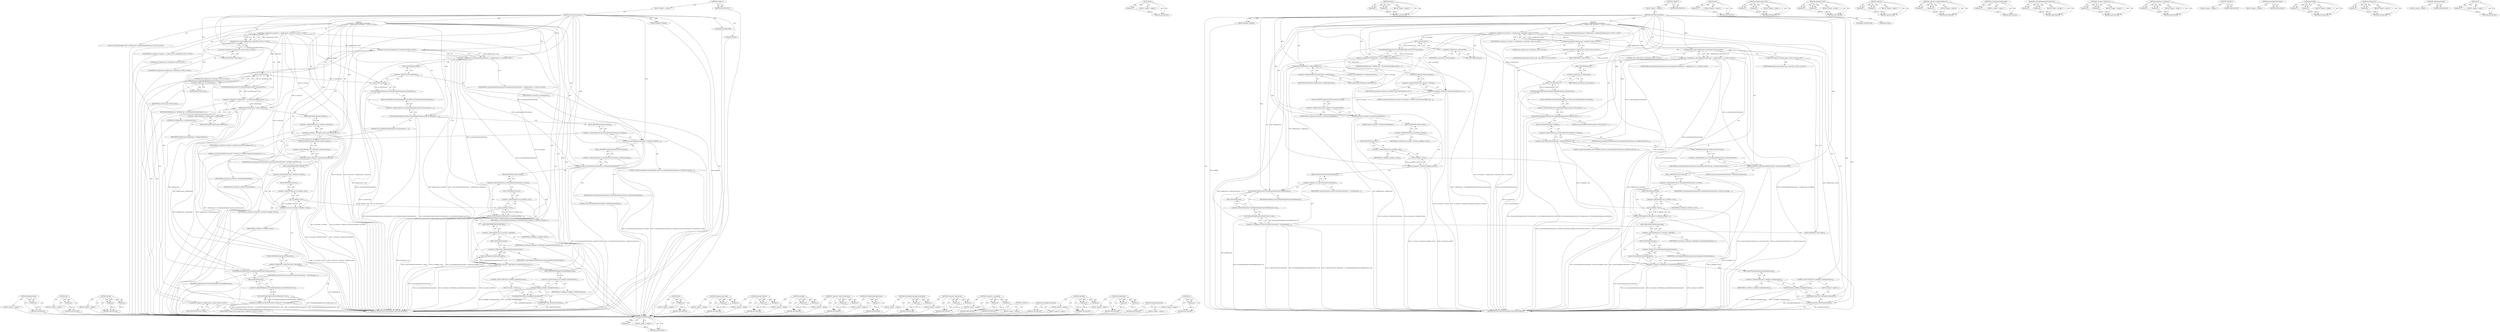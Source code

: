 digraph "id" {
vulnerable_203 [label=<(METHOD,hasPageOverlay)>];
vulnerable_204 [label=<(PARAM,p1)>];
vulnerable_205 [label=<(BLOCK,&lt;empty&gt;,&lt;empty&gt;)>];
vulnerable_206 [label=<(METHOD_RETURN,ANY)>];
vulnerable_156 [label=<(METHOD,get)>];
vulnerable_157 [label=<(PARAM,p1)>];
vulnerable_158 [label=<(BLOCK,&lt;empty&gt;,&lt;empty&gt;)>];
vulnerable_159 [label=<(METHOD_RETURN,ANY)>];
vulnerable_180 [label=<(METHOD,setSize)>];
vulnerable_181 [label=<(PARAM,p1)>];
vulnerable_182 [label=<(PARAM,p2)>];
vulnerable_183 [label=<(BLOCK,&lt;empty&gt;,&lt;empty&gt;)>];
vulnerable_184 [label=<(METHOD_RETURN,ANY)>];
vulnerable_6 [label=<(METHOD,&lt;global&gt;)<SUB>1</SUB>>];
vulnerable_7 [label=<(BLOCK,&lt;empty&gt;,&lt;empty&gt;)<SUB>1</SUB>>];
vulnerable_8 [label=<(METHOD,LayerTreeCoordinator)<SUB>1</SUB>>];
vulnerable_9 [label=<(PARAM,WebPage* webPage)<SUB>1</SUB>>];
vulnerable_10 [label="<(BLOCK,{
    m_rootLayer = GraphicsLayer::create(this)...,{
    m_rootLayer = GraphicsLayer::create(this)...)<SUB>14</SUB>>"];
vulnerable_11 [label="<(&lt;operator&gt;.assignment,m_rootLayer = GraphicsLayer::create(this))<SUB>15</SUB>>"];
vulnerable_12 [label="<(IDENTIFIER,m_rootLayer,m_rootLayer = GraphicsLayer::create(this))<SUB>15</SUB>>"];
vulnerable_13 [label="<(GraphicsLayer.create,GraphicsLayer::create(this))<SUB>15</SUB>>"];
vulnerable_14 [label="<(&lt;operator&gt;.fieldAccess,GraphicsLayer::create)<SUB>15</SUB>>"];
vulnerable_15 [label="<(IDENTIFIER,GraphicsLayer,GraphicsLayer::create(this))<SUB>15</SUB>>"];
vulnerable_16 [label=<(FIELD_IDENTIFIER,create,create)<SUB>15</SUB>>];
vulnerable_17 [label="<(LITERAL,this,GraphicsLayer::create(this))<SUB>15</SUB>>"];
vulnerable_18 [label="<(LOCAL,CoordinatedGraphicsLayer* webRootLayer: CoordinatedGraphicsLayer*)<SUB>16</SUB>>"];
vulnerable_19 [label=<(&lt;operator&gt;.assignment,* webRootLayer = toCoordinatedGraphicsLayer(m_r...)<SUB>16</SUB>>];
vulnerable_20 [label=<(IDENTIFIER,webRootLayer,* webRootLayer = toCoordinatedGraphicsLayer(m_r...)<SUB>16</SUB>>];
vulnerable_21 [label=<(toCoordinatedGraphicsLayer,toCoordinatedGraphicsLayer(m_rootLayer.get()))<SUB>16</SUB>>];
vulnerable_22 [label=<(get,m_rootLayer.get())<SUB>16</SUB>>];
vulnerable_23 [label=<(&lt;operator&gt;.fieldAccess,m_rootLayer.get)<SUB>16</SUB>>];
vulnerable_24 [label=<(IDENTIFIER,m_rootLayer,m_rootLayer.get())<SUB>16</SUB>>];
vulnerable_25 [label=<(FIELD_IDENTIFIER,get,get)<SUB>16</SUB>>];
vulnerable_26 [label=<(setRootLayer,webRootLayer-&gt;setRootLayer(true))<SUB>17</SUB>>];
vulnerable_27 [label=<(&lt;operator&gt;.indirectFieldAccess,webRootLayer-&gt;setRootLayer)<SUB>17</SUB>>];
vulnerable_28 [label=<(IDENTIFIER,webRootLayer,webRootLayer-&gt;setRootLayer(true))<SUB>17</SUB>>];
vulnerable_29 [label=<(FIELD_IDENTIFIER,setRootLayer,setRootLayer)<SUB>17</SUB>>];
vulnerable_30 [label=<(LITERAL,true,webRootLayer-&gt;setRootLayer(true))<SUB>17</SUB>>];
vulnerable_31 [label=<(setName,m_rootLayer-&gt;setName(&quot;LayerTreeCoordinator root...)<SUB>19</SUB>>];
vulnerable_32 [label=<(&lt;operator&gt;.indirectFieldAccess,m_rootLayer-&gt;setName)<SUB>19</SUB>>];
vulnerable_33 [label=<(IDENTIFIER,m_rootLayer,m_rootLayer-&gt;setName(&quot;LayerTreeCoordinator root...)<SUB>19</SUB>>];
vulnerable_34 [label=<(FIELD_IDENTIFIER,setName,setName)<SUB>19</SUB>>];
vulnerable_35 [label=<(LITERAL,&quot;LayerTreeCoordinator root layer&quot;,m_rootLayer-&gt;setName(&quot;LayerTreeCoordinator root...)<SUB>19</SUB>>];
vulnerable_36 [label=<(setDrawsContent,m_rootLayer-&gt;setDrawsContent(false))<SUB>21</SUB>>];
vulnerable_37 [label=<(&lt;operator&gt;.indirectFieldAccess,m_rootLayer-&gt;setDrawsContent)<SUB>21</SUB>>];
vulnerable_38 [label=<(IDENTIFIER,m_rootLayer,m_rootLayer-&gt;setDrawsContent(false))<SUB>21</SUB>>];
vulnerable_39 [label=<(FIELD_IDENTIFIER,setDrawsContent,setDrawsContent)<SUB>21</SUB>>];
vulnerable_40 [label=<(LITERAL,false,m_rootLayer-&gt;setDrawsContent(false))<SUB>21</SUB>>];
vulnerable_41 [label=<(setSize,m_rootLayer-&gt;setSize(m_webPage-&gt;size()))<SUB>22</SUB>>];
vulnerable_42 [label=<(&lt;operator&gt;.indirectFieldAccess,m_rootLayer-&gt;setSize)<SUB>22</SUB>>];
vulnerable_43 [label=<(IDENTIFIER,m_rootLayer,m_rootLayer-&gt;setSize(m_webPage-&gt;size()))<SUB>22</SUB>>];
vulnerable_44 [label=<(FIELD_IDENTIFIER,setSize,setSize)<SUB>22</SUB>>];
vulnerable_45 [label=<(size,m_webPage-&gt;size())<SUB>22</SUB>>];
vulnerable_46 [label=<(&lt;operator&gt;.indirectFieldAccess,m_webPage-&gt;size)<SUB>22</SUB>>];
vulnerable_47 [label=<(IDENTIFIER,m_webPage,m_webPage-&gt;size())<SUB>22</SUB>>];
vulnerable_48 [label=<(FIELD_IDENTIFIER,size,size)<SUB>22</SUB>>];
vulnerable_49 [label=<(&lt;operator&gt;.assignment,m_layerTreeContext.webLayerID = toCoordinatedGr...)<SUB>23</SUB>>];
vulnerable_50 [label=<(&lt;operator&gt;.fieldAccess,m_layerTreeContext.webLayerID)<SUB>23</SUB>>];
vulnerable_51 [label=<(IDENTIFIER,m_layerTreeContext,m_layerTreeContext.webLayerID = toCoordinatedGr...)<SUB>23</SUB>>];
vulnerable_52 [label=<(FIELD_IDENTIFIER,webLayerID,webLayerID)<SUB>23</SUB>>];
vulnerable_53 [label=<(id,toCoordinatedGraphicsLayer(webRootLayer)-&gt;id())<SUB>23</SUB>>];
vulnerable_54 [label=<(&lt;operator&gt;.indirectFieldAccess,toCoordinatedGraphicsLayer(webRootLayer)-&gt;id)<SUB>23</SUB>>];
vulnerable_55 [label=<(toCoordinatedGraphicsLayer,toCoordinatedGraphicsLayer(webRootLayer))<SUB>23</SUB>>];
vulnerable_56 [label=<(IDENTIFIER,webRootLayer,toCoordinatedGraphicsLayer(webRootLayer))<SUB>23</SUB>>];
vulnerable_57 [label=<(FIELD_IDENTIFIER,id,id)<SUB>23</SUB>>];
vulnerable_58 [label="<(&lt;operator&gt;.assignment,m_nonCompositedContentLayer = GraphicsLayer::cr...)<SUB>25</SUB>>"];
vulnerable_59 [label="<(IDENTIFIER,m_nonCompositedContentLayer,m_nonCompositedContentLayer = GraphicsLayer::cr...)<SUB>25</SUB>>"];
vulnerable_60 [label="<(GraphicsLayer.create,GraphicsLayer::create(this))<SUB>25</SUB>>"];
vulnerable_61 [label="<(&lt;operator&gt;.fieldAccess,GraphicsLayer::create)<SUB>25</SUB>>"];
vulnerable_62 [label="<(IDENTIFIER,GraphicsLayer,GraphicsLayer::create(this))<SUB>25</SUB>>"];
vulnerable_63 [label=<(FIELD_IDENTIFIER,create,create)<SUB>25</SUB>>];
vulnerable_64 [label="<(LITERAL,this,GraphicsLayer::create(this))<SUB>25</SUB>>"];
vulnerable_65 [label=<(setCoordinatedGraphicsLayerClient,toCoordinatedGraphicsLayer(m_rootLayer.get())-&gt;...)<SUB>26</SUB>>];
vulnerable_66 [label=<(&lt;operator&gt;.indirectFieldAccess,toCoordinatedGraphicsLayer(m_rootLayer.get())-&gt;...)<SUB>26</SUB>>];
vulnerable_67 [label=<(toCoordinatedGraphicsLayer,toCoordinatedGraphicsLayer(m_rootLayer.get()))<SUB>26</SUB>>];
vulnerable_68 [label=<(get,m_rootLayer.get())<SUB>26</SUB>>];
vulnerable_69 [label=<(&lt;operator&gt;.fieldAccess,m_rootLayer.get)<SUB>26</SUB>>];
vulnerable_70 [label=<(IDENTIFIER,m_rootLayer,m_rootLayer.get())<SUB>26</SUB>>];
vulnerable_71 [label=<(FIELD_IDENTIFIER,get,get)<SUB>26</SUB>>];
vulnerable_72 [label=<(FIELD_IDENTIFIER,setCoordinatedGraphicsLayerClient,setCoordinatedGraphicsLayerClient)<SUB>26</SUB>>];
vulnerable_73 [label=<(LITERAL,this,toCoordinatedGraphicsLayer(m_rootLayer.get())-&gt;...)<SUB>26</SUB>>];
vulnerable_74 [label=<(setName,m_nonCompositedContentLayer-&gt;setName(&quot;LayerTree...)<SUB>28</SUB>>];
vulnerable_75 [label=<(&lt;operator&gt;.indirectFieldAccess,m_nonCompositedContentLayer-&gt;setName)<SUB>28</SUB>>];
vulnerable_76 [label=<(IDENTIFIER,m_nonCompositedContentLayer,m_nonCompositedContentLayer-&gt;setName(&quot;LayerTree...)<SUB>28</SUB>>];
vulnerable_77 [label=<(FIELD_IDENTIFIER,setName,setName)<SUB>28</SUB>>];
vulnerable_78 [label=<(LITERAL,&quot;LayerTreeCoordinator non-composited content&quot;,m_nonCompositedContentLayer-&gt;setName(&quot;LayerTree...)<SUB>28</SUB>>];
vulnerable_79 [label=<(setDrawsContent,m_nonCompositedContentLayer-&gt;setDrawsContent(true))<SUB>30</SUB>>];
vulnerable_80 [label=<(&lt;operator&gt;.indirectFieldAccess,m_nonCompositedContentLayer-&gt;setDrawsContent)<SUB>30</SUB>>];
vulnerable_81 [label=<(IDENTIFIER,m_nonCompositedContentLayer,m_nonCompositedContentLayer-&gt;setDrawsContent(true))<SUB>30</SUB>>];
vulnerable_82 [label=<(FIELD_IDENTIFIER,setDrawsContent,setDrawsContent)<SUB>30</SUB>>];
vulnerable_83 [label=<(LITERAL,true,m_nonCompositedContentLayer-&gt;setDrawsContent(true))<SUB>30</SUB>>];
vulnerable_84 [label=<(setSize,m_nonCompositedContentLayer-&gt;setSize(m_webPage-...)<SUB>31</SUB>>];
vulnerable_85 [label=<(&lt;operator&gt;.indirectFieldAccess,m_nonCompositedContentLayer-&gt;setSize)<SUB>31</SUB>>];
vulnerable_86 [label=<(IDENTIFIER,m_nonCompositedContentLayer,m_nonCompositedContentLayer-&gt;setSize(m_webPage-...)<SUB>31</SUB>>];
vulnerable_87 [label=<(FIELD_IDENTIFIER,setSize,setSize)<SUB>31</SUB>>];
vulnerable_88 [label=<(size,m_webPage-&gt;size())<SUB>31</SUB>>];
vulnerable_89 [label=<(&lt;operator&gt;.indirectFieldAccess,m_webPage-&gt;size)<SUB>31</SUB>>];
vulnerable_90 [label=<(IDENTIFIER,m_webPage,m_webPage-&gt;size())<SUB>31</SUB>>];
vulnerable_91 [label=<(FIELD_IDENTIFIER,size,size)<SUB>31</SUB>>];
vulnerable_92 [label=<(addChild,m_rootLayer-&gt;addChild(m_nonCompositedContentLay...)<SUB>33</SUB>>];
vulnerable_93 [label=<(&lt;operator&gt;.indirectFieldAccess,m_rootLayer-&gt;addChild)<SUB>33</SUB>>];
vulnerable_94 [label=<(IDENTIFIER,m_rootLayer,m_rootLayer-&gt;addChild(m_nonCompositedContentLay...)<SUB>33</SUB>>];
vulnerable_95 [label=<(FIELD_IDENTIFIER,addChild,addChild)<SUB>33</SUB>>];
vulnerable_96 [label=<(get,m_nonCompositedContentLayer.get())<SUB>33</SUB>>];
vulnerable_97 [label=<(&lt;operator&gt;.fieldAccess,m_nonCompositedContentLayer.get)<SUB>33</SUB>>];
vulnerable_98 [label=<(IDENTIFIER,m_nonCompositedContentLayer,m_nonCompositedContentLayer.get())<SUB>33</SUB>>];
vulnerable_99 [label=<(FIELD_IDENTIFIER,get,get)<SUB>33</SUB>>];
vulnerable_100 [label=<(CONTROL_STRUCTURE,IF,if (m_webPage-&gt;hasPageOverlay()))<SUB>35</SUB>>];
vulnerable_101 [label=<(hasPageOverlay,m_webPage-&gt;hasPageOverlay())<SUB>35</SUB>>];
vulnerable_102 [label=<(&lt;operator&gt;.indirectFieldAccess,m_webPage-&gt;hasPageOverlay)<SUB>35</SUB>>];
vulnerable_103 [label=<(IDENTIFIER,m_webPage,m_webPage-&gt;hasPageOverlay())<SUB>35</SUB>>];
vulnerable_104 [label=<(FIELD_IDENTIFIER,hasPageOverlay,hasPageOverlay)<SUB>35</SUB>>];
vulnerable_105 [label=<(BLOCK,&lt;empty&gt;,&lt;empty&gt;)<SUB>36</SUB>>];
vulnerable_106 [label=<(createPageOverlayLayer,createPageOverlayLayer())<SUB>36</SUB>>];
vulnerable_107 [label=<(scheduleLayerFlush,scheduleLayerFlush())<SUB>38</SUB>>];
vulnerable_108 [label=<(MODIFIER,CONSTRUCTOR)>];
vulnerable_109 [label=<(MODIFIER,PUBLIC)>];
vulnerable_110 [label=<(METHOD_RETURN,LayerTreeCoordinator.LayerTreeCoordinator)<SUB>1</SUB>>];
vulnerable_112 [label=<(METHOD_RETURN,ANY)<SUB>1</SUB>>];
vulnerable_185 [label=<(METHOD,size)>];
vulnerable_186 [label=<(PARAM,p1)>];
vulnerable_187 [label=<(BLOCK,&lt;empty&gt;,&lt;empty&gt;)>];
vulnerable_188 [label=<(METHOD_RETURN,ANY)>];
vulnerable_142 [label=<(METHOD,GraphicsLayer.create)>];
vulnerable_143 [label=<(PARAM,p1)>];
vulnerable_144 [label=<(PARAM,p2)>];
vulnerable_145 [label=<(BLOCK,&lt;empty&gt;,&lt;empty&gt;)>];
vulnerable_146 [label=<(METHOD_RETURN,ANY)>];
vulnerable_175 [label=<(METHOD,setDrawsContent)>];
vulnerable_176 [label=<(PARAM,p1)>];
vulnerable_177 [label=<(PARAM,p2)>];
vulnerable_178 [label=<(BLOCK,&lt;empty&gt;,&lt;empty&gt;)>];
vulnerable_179 [label=<(METHOD_RETURN,ANY)>];
vulnerable_170 [label=<(METHOD,setName)>];
vulnerable_171 [label=<(PARAM,p1)>];
vulnerable_172 [label=<(PARAM,p2)>];
vulnerable_173 [label=<(BLOCK,&lt;empty&gt;,&lt;empty&gt;)>];
vulnerable_174 [label=<(METHOD_RETURN,ANY)>];
vulnerable_165 [label=<(METHOD,&lt;operator&gt;.indirectFieldAccess)>];
vulnerable_166 [label=<(PARAM,p1)>];
vulnerable_167 [label=<(PARAM,p2)>];
vulnerable_168 [label=<(BLOCK,&lt;empty&gt;,&lt;empty&gt;)>];
vulnerable_169 [label=<(METHOD_RETURN,ANY)>];
vulnerable_152 [label=<(METHOD,toCoordinatedGraphicsLayer)>];
vulnerable_153 [label=<(PARAM,p1)>];
vulnerable_154 [label=<(BLOCK,&lt;empty&gt;,&lt;empty&gt;)>];
vulnerable_155 [label=<(METHOD_RETURN,ANY)>];
vulnerable_193 [label=<(METHOD,setCoordinatedGraphicsLayerClient)>];
vulnerable_194 [label=<(PARAM,p1)>];
vulnerable_195 [label=<(PARAM,p2)>];
vulnerable_196 [label=<(BLOCK,&lt;empty&gt;,&lt;empty&gt;)>];
vulnerable_197 [label=<(METHOD_RETURN,ANY)>];
vulnerable_147 [label=<(METHOD,&lt;operator&gt;.fieldAccess)>];
vulnerable_148 [label=<(PARAM,p1)>];
vulnerable_149 [label=<(PARAM,p2)>];
vulnerable_150 [label=<(BLOCK,&lt;empty&gt;,&lt;empty&gt;)>];
vulnerable_151 [label=<(METHOD_RETURN,ANY)>];
vulnerable_137 [label=<(METHOD,&lt;operator&gt;.assignment)>];
vulnerable_138 [label=<(PARAM,p1)>];
vulnerable_139 [label=<(PARAM,p2)>];
vulnerable_140 [label=<(BLOCK,&lt;empty&gt;,&lt;empty&gt;)>];
vulnerable_141 [label=<(METHOD_RETURN,ANY)>];
vulnerable_131 [label=<(METHOD,&lt;global&gt;)<SUB>1</SUB>>];
vulnerable_132 [label=<(BLOCK,&lt;empty&gt;,&lt;empty&gt;)>];
vulnerable_133 [label=<(METHOD_RETURN,ANY)>];
vulnerable_207 [label=<(METHOD,createPageOverlayLayer)>];
vulnerable_208 [label=<(BLOCK,&lt;empty&gt;,&lt;empty&gt;)>];
vulnerable_209 [label=<(METHOD_RETURN,ANY)>];
vulnerable_198 [label=<(METHOD,addChild)>];
vulnerable_199 [label=<(PARAM,p1)>];
vulnerable_200 [label=<(PARAM,p2)>];
vulnerable_201 [label=<(BLOCK,&lt;empty&gt;,&lt;empty&gt;)>];
vulnerable_202 [label=<(METHOD_RETURN,ANY)>];
vulnerable_160 [label=<(METHOD,setRootLayer)>];
vulnerable_161 [label=<(PARAM,p1)>];
vulnerable_162 [label=<(PARAM,p2)>];
vulnerable_163 [label=<(BLOCK,&lt;empty&gt;,&lt;empty&gt;)>];
vulnerable_164 [label=<(METHOD_RETURN,ANY)>];
vulnerable_210 [label=<(METHOD,scheduleLayerFlush)>];
vulnerable_211 [label=<(BLOCK,&lt;empty&gt;,&lt;empty&gt;)>];
vulnerable_212 [label=<(METHOD_RETURN,ANY)>];
vulnerable_189 [label=<(METHOD,id)>];
vulnerable_190 [label=<(PARAM,p1)>];
vulnerable_191 [label=<(BLOCK,&lt;empty&gt;,&lt;empty&gt;)>];
vulnerable_192 [label=<(METHOD_RETURN,ANY)>];
fixed_203 [label=<(METHOD,hasPageOverlay)>];
fixed_204 [label=<(PARAM,p1)>];
fixed_205 [label=<(BLOCK,&lt;empty&gt;,&lt;empty&gt;)>];
fixed_206 [label=<(METHOD_RETURN,ANY)>];
fixed_156 [label=<(METHOD,get)>];
fixed_157 [label=<(PARAM,p1)>];
fixed_158 [label=<(BLOCK,&lt;empty&gt;,&lt;empty&gt;)>];
fixed_159 [label=<(METHOD_RETURN,ANY)>];
fixed_180 [label=<(METHOD,setSize)>];
fixed_181 [label=<(PARAM,p1)>];
fixed_182 [label=<(PARAM,p2)>];
fixed_183 [label=<(BLOCK,&lt;empty&gt;,&lt;empty&gt;)>];
fixed_184 [label=<(METHOD_RETURN,ANY)>];
fixed_6 [label=<(METHOD,&lt;global&gt;)<SUB>1</SUB>>];
fixed_7 [label=<(BLOCK,&lt;empty&gt;,&lt;empty&gt;)<SUB>1</SUB>>];
fixed_8 [label=<(METHOD,LayerTreeCoordinator)<SUB>1</SUB>>];
fixed_9 [label=<(PARAM,WebPage* webPage)<SUB>1</SUB>>];
fixed_10 [label="<(BLOCK,{
    m_rootLayer = GraphicsLayer::create(this)...,{
    m_rootLayer = GraphicsLayer::create(this)...)<SUB>15</SUB>>"];
fixed_11 [label="<(&lt;operator&gt;.assignment,m_rootLayer = GraphicsLayer::create(this))<SUB>16</SUB>>"];
fixed_12 [label="<(IDENTIFIER,m_rootLayer,m_rootLayer = GraphicsLayer::create(this))<SUB>16</SUB>>"];
fixed_13 [label="<(GraphicsLayer.create,GraphicsLayer::create(this))<SUB>16</SUB>>"];
fixed_14 [label="<(&lt;operator&gt;.fieldAccess,GraphicsLayer::create)<SUB>16</SUB>>"];
fixed_15 [label="<(IDENTIFIER,GraphicsLayer,GraphicsLayer::create(this))<SUB>16</SUB>>"];
fixed_16 [label=<(FIELD_IDENTIFIER,create,create)<SUB>16</SUB>>];
fixed_17 [label="<(LITERAL,this,GraphicsLayer::create(this))<SUB>16</SUB>>"];
fixed_18 [label="<(LOCAL,CoordinatedGraphicsLayer* webRootLayer: CoordinatedGraphicsLayer*)<SUB>17</SUB>>"];
fixed_19 [label=<(&lt;operator&gt;.assignment,* webRootLayer = toCoordinatedGraphicsLayer(m_r...)<SUB>17</SUB>>];
fixed_20 [label=<(IDENTIFIER,webRootLayer,* webRootLayer = toCoordinatedGraphicsLayer(m_r...)<SUB>17</SUB>>];
fixed_21 [label=<(toCoordinatedGraphicsLayer,toCoordinatedGraphicsLayer(m_rootLayer.get()))<SUB>17</SUB>>];
fixed_22 [label=<(get,m_rootLayer.get())<SUB>17</SUB>>];
fixed_23 [label=<(&lt;operator&gt;.fieldAccess,m_rootLayer.get)<SUB>17</SUB>>];
fixed_24 [label=<(IDENTIFIER,m_rootLayer,m_rootLayer.get())<SUB>17</SUB>>];
fixed_25 [label=<(FIELD_IDENTIFIER,get,get)<SUB>17</SUB>>];
fixed_26 [label=<(setRootLayer,webRootLayer-&gt;setRootLayer(true))<SUB>18</SUB>>];
fixed_27 [label=<(&lt;operator&gt;.indirectFieldAccess,webRootLayer-&gt;setRootLayer)<SUB>18</SUB>>];
fixed_28 [label=<(IDENTIFIER,webRootLayer,webRootLayer-&gt;setRootLayer(true))<SUB>18</SUB>>];
fixed_29 [label=<(FIELD_IDENTIFIER,setRootLayer,setRootLayer)<SUB>18</SUB>>];
fixed_30 [label=<(LITERAL,true,webRootLayer-&gt;setRootLayer(true))<SUB>18</SUB>>];
fixed_31 [label=<(setName,m_rootLayer-&gt;setName(&quot;LayerTreeCoordinator root...)<SUB>20</SUB>>];
fixed_32 [label=<(&lt;operator&gt;.indirectFieldAccess,m_rootLayer-&gt;setName)<SUB>20</SUB>>];
fixed_33 [label=<(IDENTIFIER,m_rootLayer,m_rootLayer-&gt;setName(&quot;LayerTreeCoordinator root...)<SUB>20</SUB>>];
fixed_34 [label=<(FIELD_IDENTIFIER,setName,setName)<SUB>20</SUB>>];
fixed_35 [label=<(LITERAL,&quot;LayerTreeCoordinator root layer&quot;,m_rootLayer-&gt;setName(&quot;LayerTreeCoordinator root...)<SUB>20</SUB>>];
fixed_36 [label=<(setDrawsContent,m_rootLayer-&gt;setDrawsContent(false))<SUB>22</SUB>>];
fixed_37 [label=<(&lt;operator&gt;.indirectFieldAccess,m_rootLayer-&gt;setDrawsContent)<SUB>22</SUB>>];
fixed_38 [label=<(IDENTIFIER,m_rootLayer,m_rootLayer-&gt;setDrawsContent(false))<SUB>22</SUB>>];
fixed_39 [label=<(FIELD_IDENTIFIER,setDrawsContent,setDrawsContent)<SUB>22</SUB>>];
fixed_40 [label=<(LITERAL,false,m_rootLayer-&gt;setDrawsContent(false))<SUB>22</SUB>>];
fixed_41 [label=<(setSize,m_rootLayer-&gt;setSize(m_webPage-&gt;size()))<SUB>23</SUB>>];
fixed_42 [label=<(&lt;operator&gt;.indirectFieldAccess,m_rootLayer-&gt;setSize)<SUB>23</SUB>>];
fixed_43 [label=<(IDENTIFIER,m_rootLayer,m_rootLayer-&gt;setSize(m_webPage-&gt;size()))<SUB>23</SUB>>];
fixed_44 [label=<(FIELD_IDENTIFIER,setSize,setSize)<SUB>23</SUB>>];
fixed_45 [label=<(size,m_webPage-&gt;size())<SUB>23</SUB>>];
fixed_46 [label=<(&lt;operator&gt;.indirectFieldAccess,m_webPage-&gt;size)<SUB>23</SUB>>];
fixed_47 [label=<(IDENTIFIER,m_webPage,m_webPage-&gt;size())<SUB>23</SUB>>];
fixed_48 [label=<(FIELD_IDENTIFIER,size,size)<SUB>23</SUB>>];
fixed_49 [label=<(&lt;operator&gt;.assignment,m_layerTreeContext.webLayerID = toCoordinatedGr...)<SUB>24</SUB>>];
fixed_50 [label=<(&lt;operator&gt;.fieldAccess,m_layerTreeContext.webLayerID)<SUB>24</SUB>>];
fixed_51 [label=<(IDENTIFIER,m_layerTreeContext,m_layerTreeContext.webLayerID = toCoordinatedGr...)<SUB>24</SUB>>];
fixed_52 [label=<(FIELD_IDENTIFIER,webLayerID,webLayerID)<SUB>24</SUB>>];
fixed_53 [label=<(id,toCoordinatedGraphicsLayer(webRootLayer)-&gt;id())<SUB>24</SUB>>];
fixed_54 [label=<(&lt;operator&gt;.indirectFieldAccess,toCoordinatedGraphicsLayer(webRootLayer)-&gt;id)<SUB>24</SUB>>];
fixed_55 [label=<(toCoordinatedGraphicsLayer,toCoordinatedGraphicsLayer(webRootLayer))<SUB>24</SUB>>];
fixed_56 [label=<(IDENTIFIER,webRootLayer,toCoordinatedGraphicsLayer(webRootLayer))<SUB>24</SUB>>];
fixed_57 [label=<(FIELD_IDENTIFIER,id,id)<SUB>24</SUB>>];
fixed_58 [label="<(&lt;operator&gt;.assignment,m_nonCompositedContentLayer = GraphicsLayer::cr...)<SUB>26</SUB>>"];
fixed_59 [label="<(IDENTIFIER,m_nonCompositedContentLayer,m_nonCompositedContentLayer = GraphicsLayer::cr...)<SUB>26</SUB>>"];
fixed_60 [label="<(GraphicsLayer.create,GraphicsLayer::create(this))<SUB>26</SUB>>"];
fixed_61 [label="<(&lt;operator&gt;.fieldAccess,GraphicsLayer::create)<SUB>26</SUB>>"];
fixed_62 [label="<(IDENTIFIER,GraphicsLayer,GraphicsLayer::create(this))<SUB>26</SUB>>"];
fixed_63 [label=<(FIELD_IDENTIFIER,create,create)<SUB>26</SUB>>];
fixed_64 [label="<(LITERAL,this,GraphicsLayer::create(this))<SUB>26</SUB>>"];
fixed_65 [label=<(setCoordinatedGraphicsLayerClient,toCoordinatedGraphicsLayer(m_rootLayer.get())-&gt;...)<SUB>27</SUB>>];
fixed_66 [label=<(&lt;operator&gt;.indirectFieldAccess,toCoordinatedGraphicsLayer(m_rootLayer.get())-&gt;...)<SUB>27</SUB>>];
fixed_67 [label=<(toCoordinatedGraphicsLayer,toCoordinatedGraphicsLayer(m_rootLayer.get()))<SUB>27</SUB>>];
fixed_68 [label=<(get,m_rootLayer.get())<SUB>27</SUB>>];
fixed_69 [label=<(&lt;operator&gt;.fieldAccess,m_rootLayer.get)<SUB>27</SUB>>];
fixed_70 [label=<(IDENTIFIER,m_rootLayer,m_rootLayer.get())<SUB>27</SUB>>];
fixed_71 [label=<(FIELD_IDENTIFIER,get,get)<SUB>27</SUB>>];
fixed_72 [label=<(FIELD_IDENTIFIER,setCoordinatedGraphicsLayerClient,setCoordinatedGraphicsLayerClient)<SUB>27</SUB>>];
fixed_73 [label=<(LITERAL,this,toCoordinatedGraphicsLayer(m_rootLayer.get())-&gt;...)<SUB>27</SUB>>];
fixed_74 [label=<(setName,m_nonCompositedContentLayer-&gt;setName(&quot;LayerTree...)<SUB>29</SUB>>];
fixed_75 [label=<(&lt;operator&gt;.indirectFieldAccess,m_nonCompositedContentLayer-&gt;setName)<SUB>29</SUB>>];
fixed_76 [label=<(IDENTIFIER,m_nonCompositedContentLayer,m_nonCompositedContentLayer-&gt;setName(&quot;LayerTree...)<SUB>29</SUB>>];
fixed_77 [label=<(FIELD_IDENTIFIER,setName,setName)<SUB>29</SUB>>];
fixed_78 [label=<(LITERAL,&quot;LayerTreeCoordinator non-composited content&quot;,m_nonCompositedContentLayer-&gt;setName(&quot;LayerTree...)<SUB>29</SUB>>];
fixed_79 [label=<(setDrawsContent,m_nonCompositedContentLayer-&gt;setDrawsContent(true))<SUB>31</SUB>>];
fixed_80 [label=<(&lt;operator&gt;.indirectFieldAccess,m_nonCompositedContentLayer-&gt;setDrawsContent)<SUB>31</SUB>>];
fixed_81 [label=<(IDENTIFIER,m_nonCompositedContentLayer,m_nonCompositedContentLayer-&gt;setDrawsContent(true))<SUB>31</SUB>>];
fixed_82 [label=<(FIELD_IDENTIFIER,setDrawsContent,setDrawsContent)<SUB>31</SUB>>];
fixed_83 [label=<(LITERAL,true,m_nonCompositedContentLayer-&gt;setDrawsContent(true))<SUB>31</SUB>>];
fixed_84 [label=<(setSize,m_nonCompositedContentLayer-&gt;setSize(m_webPage-...)<SUB>32</SUB>>];
fixed_85 [label=<(&lt;operator&gt;.indirectFieldAccess,m_nonCompositedContentLayer-&gt;setSize)<SUB>32</SUB>>];
fixed_86 [label=<(IDENTIFIER,m_nonCompositedContentLayer,m_nonCompositedContentLayer-&gt;setSize(m_webPage-...)<SUB>32</SUB>>];
fixed_87 [label=<(FIELD_IDENTIFIER,setSize,setSize)<SUB>32</SUB>>];
fixed_88 [label=<(size,m_webPage-&gt;size())<SUB>32</SUB>>];
fixed_89 [label=<(&lt;operator&gt;.indirectFieldAccess,m_webPage-&gt;size)<SUB>32</SUB>>];
fixed_90 [label=<(IDENTIFIER,m_webPage,m_webPage-&gt;size())<SUB>32</SUB>>];
fixed_91 [label=<(FIELD_IDENTIFIER,size,size)<SUB>32</SUB>>];
fixed_92 [label=<(addChild,m_rootLayer-&gt;addChild(m_nonCompositedContentLay...)<SUB>34</SUB>>];
fixed_93 [label=<(&lt;operator&gt;.indirectFieldAccess,m_rootLayer-&gt;addChild)<SUB>34</SUB>>];
fixed_94 [label=<(IDENTIFIER,m_rootLayer,m_rootLayer-&gt;addChild(m_nonCompositedContentLay...)<SUB>34</SUB>>];
fixed_95 [label=<(FIELD_IDENTIFIER,addChild,addChild)<SUB>34</SUB>>];
fixed_96 [label=<(get,m_nonCompositedContentLayer.get())<SUB>34</SUB>>];
fixed_97 [label=<(&lt;operator&gt;.fieldAccess,m_nonCompositedContentLayer.get)<SUB>34</SUB>>];
fixed_98 [label=<(IDENTIFIER,m_nonCompositedContentLayer,m_nonCompositedContentLayer.get())<SUB>34</SUB>>];
fixed_99 [label=<(FIELD_IDENTIFIER,get,get)<SUB>34</SUB>>];
fixed_100 [label=<(CONTROL_STRUCTURE,IF,if (m_webPage-&gt;hasPageOverlay()))<SUB>36</SUB>>];
fixed_101 [label=<(hasPageOverlay,m_webPage-&gt;hasPageOverlay())<SUB>36</SUB>>];
fixed_102 [label=<(&lt;operator&gt;.indirectFieldAccess,m_webPage-&gt;hasPageOverlay)<SUB>36</SUB>>];
fixed_103 [label=<(IDENTIFIER,m_webPage,m_webPage-&gt;hasPageOverlay())<SUB>36</SUB>>];
fixed_104 [label=<(FIELD_IDENTIFIER,hasPageOverlay,hasPageOverlay)<SUB>36</SUB>>];
fixed_105 [label=<(BLOCK,&lt;empty&gt;,&lt;empty&gt;)<SUB>37</SUB>>];
fixed_106 [label=<(createPageOverlayLayer,createPageOverlayLayer())<SUB>37</SUB>>];
fixed_107 [label=<(scheduleLayerFlush,scheduleLayerFlush())<SUB>39</SUB>>];
fixed_108 [label=<(MODIFIER,CONSTRUCTOR)>];
fixed_109 [label=<(MODIFIER,PUBLIC)>];
fixed_110 [label=<(METHOD_RETURN,LayerTreeCoordinator.LayerTreeCoordinator)<SUB>1</SUB>>];
fixed_112 [label=<(METHOD_RETURN,ANY)<SUB>1</SUB>>];
fixed_185 [label=<(METHOD,size)>];
fixed_186 [label=<(PARAM,p1)>];
fixed_187 [label=<(BLOCK,&lt;empty&gt;,&lt;empty&gt;)>];
fixed_188 [label=<(METHOD_RETURN,ANY)>];
fixed_142 [label=<(METHOD,GraphicsLayer.create)>];
fixed_143 [label=<(PARAM,p1)>];
fixed_144 [label=<(PARAM,p2)>];
fixed_145 [label=<(BLOCK,&lt;empty&gt;,&lt;empty&gt;)>];
fixed_146 [label=<(METHOD_RETURN,ANY)>];
fixed_175 [label=<(METHOD,setDrawsContent)>];
fixed_176 [label=<(PARAM,p1)>];
fixed_177 [label=<(PARAM,p2)>];
fixed_178 [label=<(BLOCK,&lt;empty&gt;,&lt;empty&gt;)>];
fixed_179 [label=<(METHOD_RETURN,ANY)>];
fixed_170 [label=<(METHOD,setName)>];
fixed_171 [label=<(PARAM,p1)>];
fixed_172 [label=<(PARAM,p2)>];
fixed_173 [label=<(BLOCK,&lt;empty&gt;,&lt;empty&gt;)>];
fixed_174 [label=<(METHOD_RETURN,ANY)>];
fixed_165 [label=<(METHOD,&lt;operator&gt;.indirectFieldAccess)>];
fixed_166 [label=<(PARAM,p1)>];
fixed_167 [label=<(PARAM,p2)>];
fixed_168 [label=<(BLOCK,&lt;empty&gt;,&lt;empty&gt;)>];
fixed_169 [label=<(METHOD_RETURN,ANY)>];
fixed_152 [label=<(METHOD,toCoordinatedGraphicsLayer)>];
fixed_153 [label=<(PARAM,p1)>];
fixed_154 [label=<(BLOCK,&lt;empty&gt;,&lt;empty&gt;)>];
fixed_155 [label=<(METHOD_RETURN,ANY)>];
fixed_193 [label=<(METHOD,setCoordinatedGraphicsLayerClient)>];
fixed_194 [label=<(PARAM,p1)>];
fixed_195 [label=<(PARAM,p2)>];
fixed_196 [label=<(BLOCK,&lt;empty&gt;,&lt;empty&gt;)>];
fixed_197 [label=<(METHOD_RETURN,ANY)>];
fixed_147 [label=<(METHOD,&lt;operator&gt;.fieldAccess)>];
fixed_148 [label=<(PARAM,p1)>];
fixed_149 [label=<(PARAM,p2)>];
fixed_150 [label=<(BLOCK,&lt;empty&gt;,&lt;empty&gt;)>];
fixed_151 [label=<(METHOD_RETURN,ANY)>];
fixed_137 [label=<(METHOD,&lt;operator&gt;.assignment)>];
fixed_138 [label=<(PARAM,p1)>];
fixed_139 [label=<(PARAM,p2)>];
fixed_140 [label=<(BLOCK,&lt;empty&gt;,&lt;empty&gt;)>];
fixed_141 [label=<(METHOD_RETURN,ANY)>];
fixed_131 [label=<(METHOD,&lt;global&gt;)<SUB>1</SUB>>];
fixed_132 [label=<(BLOCK,&lt;empty&gt;,&lt;empty&gt;)>];
fixed_133 [label=<(METHOD_RETURN,ANY)>];
fixed_207 [label=<(METHOD,createPageOverlayLayer)>];
fixed_208 [label=<(BLOCK,&lt;empty&gt;,&lt;empty&gt;)>];
fixed_209 [label=<(METHOD_RETURN,ANY)>];
fixed_198 [label=<(METHOD,addChild)>];
fixed_199 [label=<(PARAM,p1)>];
fixed_200 [label=<(PARAM,p2)>];
fixed_201 [label=<(BLOCK,&lt;empty&gt;,&lt;empty&gt;)>];
fixed_202 [label=<(METHOD_RETURN,ANY)>];
fixed_160 [label=<(METHOD,setRootLayer)>];
fixed_161 [label=<(PARAM,p1)>];
fixed_162 [label=<(PARAM,p2)>];
fixed_163 [label=<(BLOCK,&lt;empty&gt;,&lt;empty&gt;)>];
fixed_164 [label=<(METHOD_RETURN,ANY)>];
fixed_210 [label=<(METHOD,scheduleLayerFlush)>];
fixed_211 [label=<(BLOCK,&lt;empty&gt;,&lt;empty&gt;)>];
fixed_212 [label=<(METHOD_RETURN,ANY)>];
fixed_189 [label=<(METHOD,id)>];
fixed_190 [label=<(PARAM,p1)>];
fixed_191 [label=<(BLOCK,&lt;empty&gt;,&lt;empty&gt;)>];
fixed_192 [label=<(METHOD_RETURN,ANY)>];
vulnerable_203 -> vulnerable_204  [key=0, label="AST: "];
vulnerable_203 -> vulnerable_204  [key=1, label="DDG: "];
vulnerable_203 -> vulnerable_205  [key=0, label="AST: "];
vulnerable_203 -> vulnerable_206  [key=0, label="AST: "];
vulnerable_203 -> vulnerable_206  [key=1, label="CFG: "];
vulnerable_204 -> vulnerable_206  [key=0, label="DDG: p1"];
vulnerable_205 -> fixed_203  [key=0];
vulnerable_206 -> fixed_203  [key=0];
vulnerable_156 -> vulnerable_157  [key=0, label="AST: "];
vulnerable_156 -> vulnerable_157  [key=1, label="DDG: "];
vulnerable_156 -> vulnerable_158  [key=0, label="AST: "];
vulnerable_156 -> vulnerable_159  [key=0, label="AST: "];
vulnerable_156 -> vulnerable_159  [key=1, label="CFG: "];
vulnerable_157 -> vulnerable_159  [key=0, label="DDG: p1"];
vulnerable_158 -> fixed_203  [key=0];
vulnerable_159 -> fixed_203  [key=0];
vulnerable_180 -> vulnerable_181  [key=0, label="AST: "];
vulnerable_180 -> vulnerable_181  [key=1, label="DDG: "];
vulnerable_180 -> vulnerable_183  [key=0, label="AST: "];
vulnerable_180 -> vulnerable_182  [key=0, label="AST: "];
vulnerable_180 -> vulnerable_182  [key=1, label="DDG: "];
vulnerable_180 -> vulnerable_184  [key=0, label="AST: "];
vulnerable_180 -> vulnerable_184  [key=1, label="CFG: "];
vulnerable_181 -> vulnerable_184  [key=0, label="DDG: p1"];
vulnerable_182 -> vulnerable_184  [key=0, label="DDG: p2"];
vulnerable_183 -> fixed_203  [key=0];
vulnerable_184 -> fixed_203  [key=0];
vulnerable_6 -> vulnerable_7  [key=0, label="AST: "];
vulnerable_6 -> vulnerable_112  [key=0, label="AST: "];
vulnerable_6 -> vulnerable_112  [key=1, label="CFG: "];
vulnerable_7 -> vulnerable_8  [key=0, label="AST: "];
vulnerable_8 -> vulnerable_9  [key=0, label="AST: "];
vulnerable_8 -> vulnerable_9  [key=1, label="DDG: "];
vulnerable_8 -> vulnerable_10  [key=0, label="AST: "];
vulnerable_8 -> vulnerable_108  [key=0, label="AST: "];
vulnerable_8 -> vulnerable_109  [key=0, label="AST: "];
vulnerable_8 -> vulnerable_110  [key=0, label="AST: "];
vulnerable_8 -> vulnerable_16  [key=0, label="CFG: "];
vulnerable_8 -> vulnerable_107  [key=0, label="DDG: "];
vulnerable_8 -> vulnerable_26  [key=0, label="DDG: "];
vulnerable_8 -> vulnerable_31  [key=0, label="DDG: "];
vulnerable_8 -> vulnerable_36  [key=0, label="DDG: "];
vulnerable_8 -> vulnerable_65  [key=0, label="DDG: "];
vulnerable_8 -> vulnerable_74  [key=0, label="DDG: "];
vulnerable_8 -> vulnerable_79  [key=0, label="DDG: "];
vulnerable_8 -> vulnerable_13  [key=0, label="DDG: "];
vulnerable_8 -> vulnerable_60  [key=0, label="DDG: "];
vulnerable_8 -> vulnerable_106  [key=0, label="DDG: "];
vulnerable_8 -> vulnerable_55  [key=0, label="DDG: "];
vulnerable_9 -> vulnerable_110  [key=0, label="DDG: webPage"];
vulnerable_10 -> vulnerable_11  [key=0, label="AST: "];
vulnerable_10 -> vulnerable_18  [key=0, label="AST: "];
vulnerable_10 -> vulnerable_19  [key=0, label="AST: "];
vulnerable_10 -> vulnerable_26  [key=0, label="AST: "];
vulnerable_10 -> vulnerable_31  [key=0, label="AST: "];
vulnerable_10 -> vulnerable_36  [key=0, label="AST: "];
vulnerable_10 -> vulnerable_41  [key=0, label="AST: "];
vulnerable_10 -> vulnerable_49  [key=0, label="AST: "];
vulnerable_10 -> vulnerable_58  [key=0, label="AST: "];
vulnerable_10 -> vulnerable_65  [key=0, label="AST: "];
vulnerable_10 -> vulnerable_74  [key=0, label="AST: "];
vulnerable_10 -> vulnerable_79  [key=0, label="AST: "];
vulnerable_10 -> vulnerable_84  [key=0, label="AST: "];
vulnerable_10 -> vulnerable_92  [key=0, label="AST: "];
vulnerable_10 -> vulnerable_100  [key=0, label="AST: "];
vulnerable_10 -> vulnerable_107  [key=0, label="AST: "];
vulnerable_11 -> vulnerable_12  [key=0, label="AST: "];
vulnerable_11 -> vulnerable_13  [key=0, label="AST: "];
vulnerable_11 -> vulnerable_25  [key=0, label="CFG: "];
vulnerable_11 -> vulnerable_110  [key=0, label="DDG: m_rootLayer"];
vulnerable_11 -> vulnerable_110  [key=1, label="DDG: m_rootLayer = GraphicsLayer::create(this)"];
vulnerable_11 -> vulnerable_31  [key=0, label="DDG: m_rootLayer"];
vulnerable_11 -> vulnerable_36  [key=0, label="DDG: m_rootLayer"];
vulnerable_11 -> vulnerable_41  [key=0, label="DDG: m_rootLayer"];
vulnerable_11 -> vulnerable_92  [key=0, label="DDG: m_rootLayer"];
vulnerable_11 -> vulnerable_22  [key=0, label="DDG: m_rootLayer"];
vulnerable_11 -> vulnerable_68  [key=0, label="DDG: m_rootLayer"];
vulnerable_12 -> fixed_203  [key=0];
vulnerable_13 -> vulnerable_14  [key=0, label="AST: "];
vulnerable_13 -> vulnerable_17  [key=0, label="AST: "];
vulnerable_13 -> vulnerable_11  [key=0, label="CFG: "];
vulnerable_13 -> vulnerable_11  [key=1, label="DDG: GraphicsLayer::create"];
vulnerable_13 -> vulnerable_11  [key=2, label="DDG: this"];
vulnerable_13 -> vulnerable_60  [key=0, label="DDG: GraphicsLayer::create"];
vulnerable_14 -> vulnerable_15  [key=0, label="AST: "];
vulnerable_14 -> vulnerable_16  [key=0, label="AST: "];
vulnerable_14 -> vulnerable_13  [key=0, label="CFG: "];
vulnerable_15 -> fixed_203  [key=0];
vulnerable_16 -> vulnerable_14  [key=0, label="CFG: "];
vulnerable_17 -> fixed_203  [key=0];
vulnerable_18 -> fixed_203  [key=0];
vulnerable_19 -> vulnerable_20  [key=0, label="AST: "];
vulnerable_19 -> vulnerable_21  [key=0, label="AST: "];
vulnerable_19 -> vulnerable_29  [key=0, label="CFG: "];
vulnerable_19 -> vulnerable_110  [key=0, label="DDG: * webRootLayer = toCoordinatedGraphicsLayer(m_rootLayer.get())"];
vulnerable_19 -> vulnerable_26  [key=0, label="DDG: webRootLayer"];
vulnerable_19 -> vulnerable_55  [key=0, label="DDG: webRootLayer"];
vulnerable_20 -> fixed_203  [key=0];
vulnerable_21 -> vulnerable_22  [key=0, label="AST: "];
vulnerable_21 -> vulnerable_19  [key=0, label="CFG: "];
vulnerable_21 -> vulnerable_19  [key=1, label="DDG: m_rootLayer.get()"];
vulnerable_22 -> vulnerable_23  [key=0, label="AST: "];
vulnerable_22 -> vulnerable_21  [key=0, label="CFG: "];
vulnerable_22 -> vulnerable_21  [key=1, label="DDG: m_rootLayer.get"];
vulnerable_22 -> vulnerable_68  [key=0, label="DDG: m_rootLayer.get"];
vulnerable_23 -> vulnerable_24  [key=0, label="AST: "];
vulnerable_23 -> vulnerable_25  [key=0, label="AST: "];
vulnerable_23 -> vulnerable_22  [key=0, label="CFG: "];
vulnerable_24 -> fixed_203  [key=0];
vulnerable_25 -> vulnerable_23  [key=0, label="CFG: "];
vulnerable_26 -> vulnerable_27  [key=0, label="AST: "];
vulnerable_26 -> vulnerable_30  [key=0, label="AST: "];
vulnerable_26 -> vulnerable_34  [key=0, label="CFG: "];
vulnerable_26 -> vulnerable_110  [key=0, label="DDG: webRootLayer-&gt;setRootLayer"];
vulnerable_26 -> vulnerable_110  [key=1, label="DDG: webRootLayer-&gt;setRootLayer(true)"];
vulnerable_26 -> vulnerable_55  [key=0, label="DDG: webRootLayer-&gt;setRootLayer"];
vulnerable_27 -> vulnerable_28  [key=0, label="AST: "];
vulnerable_27 -> vulnerable_29  [key=0, label="AST: "];
vulnerable_27 -> vulnerable_26  [key=0, label="CFG: "];
vulnerable_28 -> fixed_203  [key=0];
vulnerable_29 -> vulnerable_27  [key=0, label="CFG: "];
vulnerable_30 -> fixed_203  [key=0];
vulnerable_31 -> vulnerable_32  [key=0, label="AST: "];
vulnerable_31 -> vulnerable_35  [key=0, label="AST: "];
vulnerable_31 -> vulnerable_39  [key=0, label="CFG: "];
vulnerable_31 -> vulnerable_110  [key=0, label="DDG: m_rootLayer-&gt;setName"];
vulnerable_31 -> vulnerable_110  [key=1, label="DDG: m_rootLayer-&gt;setName(&quot;LayerTreeCoordinator root layer&quot;)"];
vulnerable_32 -> vulnerable_33  [key=0, label="AST: "];
vulnerable_32 -> vulnerable_34  [key=0, label="AST: "];
vulnerable_32 -> vulnerable_31  [key=0, label="CFG: "];
vulnerable_33 -> fixed_203  [key=0];
vulnerable_34 -> vulnerable_32  [key=0, label="CFG: "];
vulnerable_35 -> fixed_203  [key=0];
vulnerable_36 -> vulnerable_37  [key=0, label="AST: "];
vulnerable_36 -> vulnerable_40  [key=0, label="AST: "];
vulnerable_36 -> vulnerable_44  [key=0, label="CFG: "];
vulnerable_36 -> vulnerable_110  [key=0, label="DDG: m_rootLayer-&gt;setDrawsContent"];
vulnerable_36 -> vulnerable_110  [key=1, label="DDG: m_rootLayer-&gt;setDrawsContent(false)"];
vulnerable_37 -> vulnerable_38  [key=0, label="AST: "];
vulnerable_37 -> vulnerable_39  [key=0, label="AST: "];
vulnerable_37 -> vulnerable_36  [key=0, label="CFG: "];
vulnerable_38 -> fixed_203  [key=0];
vulnerable_39 -> vulnerable_37  [key=0, label="CFG: "];
vulnerable_40 -> fixed_203  [key=0];
vulnerable_41 -> vulnerable_42  [key=0, label="AST: "];
vulnerable_41 -> vulnerable_45  [key=0, label="AST: "];
vulnerable_41 -> vulnerable_52  [key=0, label="CFG: "];
vulnerable_41 -> vulnerable_110  [key=0, label="DDG: m_rootLayer-&gt;setSize"];
vulnerable_41 -> vulnerable_110  [key=1, label="DDG: m_rootLayer-&gt;setSize(m_webPage-&gt;size())"];
vulnerable_42 -> vulnerable_43  [key=0, label="AST: "];
vulnerable_42 -> vulnerable_44  [key=0, label="AST: "];
vulnerable_42 -> vulnerable_48  [key=0, label="CFG: "];
vulnerable_43 -> fixed_203  [key=0];
vulnerable_44 -> vulnerable_42  [key=0, label="CFG: "];
vulnerable_45 -> vulnerable_46  [key=0, label="AST: "];
vulnerable_45 -> vulnerable_41  [key=0, label="CFG: "];
vulnerable_45 -> vulnerable_41  [key=1, label="DDG: m_webPage-&gt;size"];
vulnerable_45 -> vulnerable_88  [key=0, label="DDG: m_webPage-&gt;size"];
vulnerable_46 -> vulnerable_47  [key=0, label="AST: "];
vulnerable_46 -> vulnerable_48  [key=0, label="AST: "];
vulnerable_46 -> vulnerable_45  [key=0, label="CFG: "];
vulnerable_47 -> fixed_203  [key=0];
vulnerable_48 -> vulnerable_46  [key=0, label="CFG: "];
vulnerable_49 -> vulnerable_50  [key=0, label="AST: "];
vulnerable_49 -> vulnerable_53  [key=0, label="AST: "];
vulnerable_49 -> vulnerable_63  [key=0, label="CFG: "];
vulnerable_49 -> vulnerable_110  [key=0, label="DDG: m_layerTreeContext.webLayerID"];
vulnerable_49 -> vulnerable_110  [key=1, label="DDG: toCoordinatedGraphicsLayer(webRootLayer)-&gt;id()"];
vulnerable_49 -> vulnerable_110  [key=2, label="DDG: m_layerTreeContext.webLayerID = toCoordinatedGraphicsLayer(webRootLayer)-&gt;id()"];
vulnerable_50 -> vulnerable_51  [key=0, label="AST: "];
vulnerable_50 -> vulnerable_52  [key=0, label="AST: "];
vulnerable_50 -> vulnerable_55  [key=0, label="CFG: "];
vulnerable_51 -> fixed_203  [key=0];
vulnerable_52 -> vulnerable_50  [key=0, label="CFG: "];
vulnerable_53 -> vulnerable_54  [key=0, label="AST: "];
vulnerable_53 -> vulnerable_49  [key=0, label="CFG: "];
vulnerable_53 -> vulnerable_49  [key=1, label="DDG: toCoordinatedGraphicsLayer(webRootLayer)-&gt;id"];
vulnerable_53 -> vulnerable_110  [key=0, label="DDG: toCoordinatedGraphicsLayer(webRootLayer)-&gt;id"];
vulnerable_54 -> vulnerable_55  [key=0, label="AST: "];
vulnerable_54 -> vulnerable_57  [key=0, label="AST: "];
vulnerable_54 -> vulnerable_53  [key=0, label="CFG: "];
vulnerable_55 -> vulnerable_56  [key=0, label="AST: "];
vulnerable_55 -> vulnerable_57  [key=0, label="CFG: "];
vulnerable_55 -> vulnerable_110  [key=0, label="DDG: webRootLayer"];
vulnerable_56 -> fixed_203  [key=0];
vulnerable_57 -> vulnerable_54  [key=0, label="CFG: "];
vulnerable_58 -> vulnerable_59  [key=0, label="AST: "];
vulnerable_58 -> vulnerable_60  [key=0, label="AST: "];
vulnerable_58 -> vulnerable_71  [key=0, label="CFG: "];
vulnerable_58 -> vulnerable_110  [key=0, label="DDG: m_nonCompositedContentLayer"];
vulnerable_58 -> vulnerable_110  [key=1, label="DDG: GraphicsLayer::create(this)"];
vulnerable_58 -> vulnerable_110  [key=2, label="DDG: m_nonCompositedContentLayer = GraphicsLayer::create(this)"];
vulnerable_58 -> vulnerable_74  [key=0, label="DDG: m_nonCompositedContentLayer"];
vulnerable_58 -> vulnerable_79  [key=0, label="DDG: m_nonCompositedContentLayer"];
vulnerable_58 -> vulnerable_84  [key=0, label="DDG: m_nonCompositedContentLayer"];
vulnerable_58 -> vulnerable_96  [key=0, label="DDG: m_nonCompositedContentLayer"];
vulnerable_59 -> fixed_203  [key=0];
vulnerable_60 -> vulnerable_61  [key=0, label="AST: "];
vulnerable_60 -> vulnerable_64  [key=0, label="AST: "];
vulnerable_60 -> vulnerable_58  [key=0, label="CFG: "];
vulnerable_60 -> vulnerable_58  [key=1, label="DDG: GraphicsLayer::create"];
vulnerable_60 -> vulnerable_58  [key=2, label="DDG: this"];
vulnerable_60 -> vulnerable_110  [key=0, label="DDG: GraphicsLayer::create"];
vulnerable_61 -> vulnerable_62  [key=0, label="AST: "];
vulnerable_61 -> vulnerable_63  [key=0, label="AST: "];
vulnerable_61 -> vulnerable_60  [key=0, label="CFG: "];
vulnerable_62 -> fixed_203  [key=0];
vulnerable_63 -> vulnerable_61  [key=0, label="CFG: "];
vulnerable_64 -> fixed_203  [key=0];
vulnerable_65 -> vulnerable_66  [key=0, label="AST: "];
vulnerable_65 -> vulnerable_73  [key=0, label="AST: "];
vulnerable_65 -> vulnerable_77  [key=0, label="CFG: "];
vulnerable_65 -> vulnerable_110  [key=0, label="DDG: toCoordinatedGraphicsLayer(m_rootLayer.get())-&gt;setCoordinatedGraphicsLayerClient"];
vulnerable_65 -> vulnerable_110  [key=1, label="DDG: toCoordinatedGraphicsLayer(m_rootLayer.get())-&gt;setCoordinatedGraphicsLayerClient(this)"];
vulnerable_66 -> vulnerable_67  [key=0, label="AST: "];
vulnerable_66 -> vulnerable_72  [key=0, label="AST: "];
vulnerable_66 -> vulnerable_65  [key=0, label="CFG: "];
vulnerable_67 -> vulnerable_68  [key=0, label="AST: "];
vulnerable_67 -> vulnerable_72  [key=0, label="CFG: "];
vulnerable_67 -> vulnerable_110  [key=0, label="DDG: m_rootLayer.get()"];
vulnerable_68 -> vulnerable_69  [key=0, label="AST: "];
vulnerable_68 -> vulnerable_67  [key=0, label="CFG: "];
vulnerable_68 -> vulnerable_67  [key=1, label="DDG: m_rootLayer.get"];
vulnerable_68 -> vulnerable_110  [key=0, label="DDG: m_rootLayer.get"];
vulnerable_69 -> vulnerable_70  [key=0, label="AST: "];
vulnerable_69 -> vulnerable_71  [key=0, label="AST: "];
vulnerable_69 -> vulnerable_68  [key=0, label="CFG: "];
vulnerable_70 -> fixed_203  [key=0];
vulnerable_71 -> vulnerable_69  [key=0, label="CFG: "];
vulnerable_72 -> vulnerable_66  [key=0, label="CFG: "];
vulnerable_73 -> fixed_203  [key=0];
vulnerable_74 -> vulnerable_75  [key=0, label="AST: "];
vulnerable_74 -> vulnerable_78  [key=0, label="AST: "];
vulnerable_74 -> vulnerable_82  [key=0, label="CFG: "];
vulnerable_74 -> vulnerable_110  [key=0, label="DDG: m_nonCompositedContentLayer-&gt;setName"];
vulnerable_74 -> vulnerable_110  [key=1, label="DDG: m_nonCompositedContentLayer-&gt;setName(&quot;LayerTreeCoordinator non-composited content&quot;)"];
vulnerable_75 -> vulnerable_76  [key=0, label="AST: "];
vulnerable_75 -> vulnerable_77  [key=0, label="AST: "];
vulnerable_75 -> vulnerable_74  [key=0, label="CFG: "];
vulnerable_76 -> fixed_203  [key=0];
vulnerable_77 -> vulnerable_75  [key=0, label="CFG: "];
vulnerable_78 -> fixed_203  [key=0];
vulnerable_79 -> vulnerable_80  [key=0, label="AST: "];
vulnerable_79 -> vulnerable_83  [key=0, label="AST: "];
vulnerable_79 -> vulnerable_87  [key=0, label="CFG: "];
vulnerable_79 -> vulnerable_110  [key=0, label="DDG: m_nonCompositedContentLayer-&gt;setDrawsContent"];
vulnerable_79 -> vulnerable_110  [key=1, label="DDG: m_nonCompositedContentLayer-&gt;setDrawsContent(true)"];
vulnerable_80 -> vulnerable_81  [key=0, label="AST: "];
vulnerable_80 -> vulnerable_82  [key=0, label="AST: "];
vulnerable_80 -> vulnerable_79  [key=0, label="CFG: "];
vulnerable_81 -> fixed_203  [key=0];
vulnerable_82 -> vulnerable_80  [key=0, label="CFG: "];
vulnerable_83 -> fixed_203  [key=0];
vulnerable_84 -> vulnerable_85  [key=0, label="AST: "];
vulnerable_84 -> vulnerable_88  [key=0, label="AST: "];
vulnerable_84 -> vulnerable_95  [key=0, label="CFG: "];
vulnerable_84 -> vulnerable_110  [key=0, label="DDG: m_nonCompositedContentLayer-&gt;setSize"];
vulnerable_84 -> vulnerable_110  [key=1, label="DDG: m_webPage-&gt;size()"];
vulnerable_84 -> vulnerable_110  [key=2, label="DDG: m_nonCompositedContentLayer-&gt;setSize(m_webPage-&gt;size())"];
vulnerable_85 -> vulnerable_86  [key=0, label="AST: "];
vulnerable_85 -> vulnerable_87  [key=0, label="AST: "];
vulnerable_85 -> vulnerable_91  [key=0, label="CFG: "];
vulnerable_86 -> fixed_203  [key=0];
vulnerable_87 -> vulnerable_85  [key=0, label="CFG: "];
vulnerable_88 -> vulnerable_89  [key=0, label="AST: "];
vulnerable_88 -> vulnerable_84  [key=0, label="CFG: "];
vulnerable_88 -> vulnerable_84  [key=1, label="DDG: m_webPage-&gt;size"];
vulnerable_88 -> vulnerable_110  [key=0, label="DDG: m_webPage-&gt;size"];
vulnerable_89 -> vulnerable_90  [key=0, label="AST: "];
vulnerable_89 -> vulnerable_91  [key=0, label="AST: "];
vulnerable_89 -> vulnerable_88  [key=0, label="CFG: "];
vulnerable_90 -> fixed_203  [key=0];
vulnerable_91 -> vulnerable_89  [key=0, label="CFG: "];
vulnerable_92 -> vulnerable_93  [key=0, label="AST: "];
vulnerable_92 -> vulnerable_96  [key=0, label="AST: "];
vulnerable_92 -> vulnerable_104  [key=0, label="CFG: "];
vulnerable_92 -> vulnerable_110  [key=0, label="DDG: m_rootLayer-&gt;addChild"];
vulnerable_92 -> vulnerable_110  [key=1, label="DDG: m_nonCompositedContentLayer.get()"];
vulnerable_92 -> vulnerable_110  [key=2, label="DDG: m_rootLayer-&gt;addChild(m_nonCompositedContentLayer.get())"];
vulnerable_93 -> vulnerable_94  [key=0, label="AST: "];
vulnerable_93 -> vulnerable_95  [key=0, label="AST: "];
vulnerable_93 -> vulnerable_99  [key=0, label="CFG: "];
vulnerable_94 -> fixed_203  [key=0];
vulnerable_95 -> vulnerable_93  [key=0, label="CFG: "];
vulnerable_96 -> vulnerable_97  [key=0, label="AST: "];
vulnerable_96 -> vulnerable_92  [key=0, label="CFG: "];
vulnerable_96 -> vulnerable_92  [key=1, label="DDG: m_nonCompositedContentLayer.get"];
vulnerable_96 -> vulnerable_110  [key=0, label="DDG: m_nonCompositedContentLayer.get"];
vulnerable_97 -> vulnerable_98  [key=0, label="AST: "];
vulnerable_97 -> vulnerable_99  [key=0, label="AST: "];
vulnerable_97 -> vulnerable_96  [key=0, label="CFG: "];
vulnerable_98 -> fixed_203  [key=0];
vulnerable_99 -> vulnerable_97  [key=0, label="CFG: "];
vulnerable_100 -> vulnerable_101  [key=0, label="AST: "];
vulnerable_100 -> vulnerable_105  [key=0, label="AST: "];
vulnerable_101 -> vulnerable_102  [key=0, label="AST: "];
vulnerable_101 -> vulnerable_106  [key=0, label="CFG: "];
vulnerable_101 -> vulnerable_106  [key=1, label="CDG: "];
vulnerable_101 -> vulnerable_107  [key=0, label="CFG: "];
vulnerable_101 -> vulnerable_110  [key=0, label="DDG: m_webPage-&gt;hasPageOverlay"];
vulnerable_101 -> vulnerable_110  [key=1, label="DDG: m_webPage-&gt;hasPageOverlay()"];
vulnerable_102 -> vulnerable_103  [key=0, label="AST: "];
vulnerable_102 -> vulnerable_104  [key=0, label="AST: "];
vulnerable_102 -> vulnerable_101  [key=0, label="CFG: "];
vulnerable_103 -> fixed_203  [key=0];
vulnerable_104 -> vulnerable_102  [key=0, label="CFG: "];
vulnerable_105 -> vulnerable_106  [key=0, label="AST: "];
vulnerable_106 -> vulnerable_107  [key=0, label="CFG: "];
vulnerable_106 -> vulnerable_110  [key=0, label="DDG: createPageOverlayLayer()"];
vulnerable_107 -> vulnerable_110  [key=0, label="CFG: "];
vulnerable_107 -> vulnerable_110  [key=1, label="DDG: scheduleLayerFlush()"];
vulnerable_108 -> fixed_203  [key=0];
vulnerable_109 -> fixed_203  [key=0];
vulnerable_110 -> fixed_203  [key=0];
vulnerable_112 -> fixed_203  [key=0];
vulnerable_185 -> vulnerable_186  [key=0, label="AST: "];
vulnerable_185 -> vulnerable_186  [key=1, label="DDG: "];
vulnerable_185 -> vulnerable_187  [key=0, label="AST: "];
vulnerable_185 -> vulnerable_188  [key=0, label="AST: "];
vulnerable_185 -> vulnerable_188  [key=1, label="CFG: "];
vulnerable_186 -> vulnerable_188  [key=0, label="DDG: p1"];
vulnerable_187 -> fixed_203  [key=0];
vulnerable_188 -> fixed_203  [key=0];
vulnerable_142 -> vulnerable_143  [key=0, label="AST: "];
vulnerable_142 -> vulnerable_143  [key=1, label="DDG: "];
vulnerable_142 -> vulnerable_145  [key=0, label="AST: "];
vulnerable_142 -> vulnerable_144  [key=0, label="AST: "];
vulnerable_142 -> vulnerable_144  [key=1, label="DDG: "];
vulnerable_142 -> vulnerable_146  [key=0, label="AST: "];
vulnerable_142 -> vulnerable_146  [key=1, label="CFG: "];
vulnerable_143 -> vulnerable_146  [key=0, label="DDG: p1"];
vulnerable_144 -> vulnerable_146  [key=0, label="DDG: p2"];
vulnerable_145 -> fixed_203  [key=0];
vulnerable_146 -> fixed_203  [key=0];
vulnerable_175 -> vulnerable_176  [key=0, label="AST: "];
vulnerable_175 -> vulnerable_176  [key=1, label="DDG: "];
vulnerable_175 -> vulnerable_178  [key=0, label="AST: "];
vulnerable_175 -> vulnerable_177  [key=0, label="AST: "];
vulnerable_175 -> vulnerable_177  [key=1, label="DDG: "];
vulnerable_175 -> vulnerable_179  [key=0, label="AST: "];
vulnerable_175 -> vulnerable_179  [key=1, label="CFG: "];
vulnerable_176 -> vulnerable_179  [key=0, label="DDG: p1"];
vulnerable_177 -> vulnerable_179  [key=0, label="DDG: p2"];
vulnerable_178 -> fixed_203  [key=0];
vulnerable_179 -> fixed_203  [key=0];
vulnerable_170 -> vulnerable_171  [key=0, label="AST: "];
vulnerable_170 -> vulnerable_171  [key=1, label="DDG: "];
vulnerable_170 -> vulnerable_173  [key=0, label="AST: "];
vulnerable_170 -> vulnerable_172  [key=0, label="AST: "];
vulnerable_170 -> vulnerable_172  [key=1, label="DDG: "];
vulnerable_170 -> vulnerable_174  [key=0, label="AST: "];
vulnerable_170 -> vulnerable_174  [key=1, label="CFG: "];
vulnerable_171 -> vulnerable_174  [key=0, label="DDG: p1"];
vulnerable_172 -> vulnerable_174  [key=0, label="DDG: p2"];
vulnerable_173 -> fixed_203  [key=0];
vulnerable_174 -> fixed_203  [key=0];
vulnerable_165 -> vulnerable_166  [key=0, label="AST: "];
vulnerable_165 -> vulnerable_166  [key=1, label="DDG: "];
vulnerable_165 -> vulnerable_168  [key=0, label="AST: "];
vulnerable_165 -> vulnerable_167  [key=0, label="AST: "];
vulnerable_165 -> vulnerable_167  [key=1, label="DDG: "];
vulnerable_165 -> vulnerable_169  [key=0, label="AST: "];
vulnerable_165 -> vulnerable_169  [key=1, label="CFG: "];
vulnerable_166 -> vulnerable_169  [key=0, label="DDG: p1"];
vulnerable_167 -> vulnerable_169  [key=0, label="DDG: p2"];
vulnerable_168 -> fixed_203  [key=0];
vulnerable_169 -> fixed_203  [key=0];
vulnerable_152 -> vulnerable_153  [key=0, label="AST: "];
vulnerable_152 -> vulnerable_153  [key=1, label="DDG: "];
vulnerable_152 -> vulnerable_154  [key=0, label="AST: "];
vulnerable_152 -> vulnerable_155  [key=0, label="AST: "];
vulnerable_152 -> vulnerable_155  [key=1, label="CFG: "];
vulnerable_153 -> vulnerable_155  [key=0, label="DDG: p1"];
vulnerable_154 -> fixed_203  [key=0];
vulnerable_155 -> fixed_203  [key=0];
vulnerable_193 -> vulnerable_194  [key=0, label="AST: "];
vulnerable_193 -> vulnerable_194  [key=1, label="DDG: "];
vulnerable_193 -> vulnerable_196  [key=0, label="AST: "];
vulnerable_193 -> vulnerable_195  [key=0, label="AST: "];
vulnerable_193 -> vulnerable_195  [key=1, label="DDG: "];
vulnerable_193 -> vulnerable_197  [key=0, label="AST: "];
vulnerable_193 -> vulnerable_197  [key=1, label="CFG: "];
vulnerable_194 -> vulnerable_197  [key=0, label="DDG: p1"];
vulnerable_195 -> vulnerable_197  [key=0, label="DDG: p2"];
vulnerable_196 -> fixed_203  [key=0];
vulnerable_197 -> fixed_203  [key=0];
vulnerable_147 -> vulnerable_148  [key=0, label="AST: "];
vulnerable_147 -> vulnerable_148  [key=1, label="DDG: "];
vulnerable_147 -> vulnerable_150  [key=0, label="AST: "];
vulnerable_147 -> vulnerable_149  [key=0, label="AST: "];
vulnerable_147 -> vulnerable_149  [key=1, label="DDG: "];
vulnerable_147 -> vulnerable_151  [key=0, label="AST: "];
vulnerable_147 -> vulnerable_151  [key=1, label="CFG: "];
vulnerable_148 -> vulnerable_151  [key=0, label="DDG: p1"];
vulnerable_149 -> vulnerable_151  [key=0, label="DDG: p2"];
vulnerable_150 -> fixed_203  [key=0];
vulnerable_151 -> fixed_203  [key=0];
vulnerable_137 -> vulnerable_138  [key=0, label="AST: "];
vulnerable_137 -> vulnerable_138  [key=1, label="DDG: "];
vulnerable_137 -> vulnerable_140  [key=0, label="AST: "];
vulnerable_137 -> vulnerable_139  [key=0, label="AST: "];
vulnerable_137 -> vulnerable_139  [key=1, label="DDG: "];
vulnerable_137 -> vulnerable_141  [key=0, label="AST: "];
vulnerable_137 -> vulnerable_141  [key=1, label="CFG: "];
vulnerable_138 -> vulnerable_141  [key=0, label="DDG: p1"];
vulnerable_139 -> vulnerable_141  [key=0, label="DDG: p2"];
vulnerable_140 -> fixed_203  [key=0];
vulnerable_141 -> fixed_203  [key=0];
vulnerable_131 -> vulnerable_132  [key=0, label="AST: "];
vulnerable_131 -> vulnerable_133  [key=0, label="AST: "];
vulnerable_131 -> vulnerable_133  [key=1, label="CFG: "];
vulnerable_132 -> fixed_203  [key=0];
vulnerable_133 -> fixed_203  [key=0];
vulnerable_207 -> vulnerable_208  [key=0, label="AST: "];
vulnerable_207 -> vulnerable_209  [key=0, label="AST: "];
vulnerable_207 -> vulnerable_209  [key=1, label="CFG: "];
vulnerable_208 -> fixed_203  [key=0];
vulnerable_209 -> fixed_203  [key=0];
vulnerable_198 -> vulnerable_199  [key=0, label="AST: "];
vulnerable_198 -> vulnerable_199  [key=1, label="DDG: "];
vulnerable_198 -> vulnerable_201  [key=0, label="AST: "];
vulnerable_198 -> vulnerable_200  [key=0, label="AST: "];
vulnerable_198 -> vulnerable_200  [key=1, label="DDG: "];
vulnerable_198 -> vulnerable_202  [key=0, label="AST: "];
vulnerable_198 -> vulnerable_202  [key=1, label="CFG: "];
vulnerable_199 -> vulnerable_202  [key=0, label="DDG: p1"];
vulnerable_200 -> vulnerable_202  [key=0, label="DDG: p2"];
vulnerable_201 -> fixed_203  [key=0];
vulnerable_202 -> fixed_203  [key=0];
vulnerable_160 -> vulnerable_161  [key=0, label="AST: "];
vulnerable_160 -> vulnerable_161  [key=1, label="DDG: "];
vulnerable_160 -> vulnerable_163  [key=0, label="AST: "];
vulnerable_160 -> vulnerable_162  [key=0, label="AST: "];
vulnerable_160 -> vulnerable_162  [key=1, label="DDG: "];
vulnerable_160 -> vulnerable_164  [key=0, label="AST: "];
vulnerable_160 -> vulnerable_164  [key=1, label="CFG: "];
vulnerable_161 -> vulnerable_164  [key=0, label="DDG: p1"];
vulnerable_162 -> vulnerable_164  [key=0, label="DDG: p2"];
vulnerable_163 -> fixed_203  [key=0];
vulnerable_164 -> fixed_203  [key=0];
vulnerable_210 -> vulnerable_211  [key=0, label="AST: "];
vulnerable_210 -> vulnerable_212  [key=0, label="AST: "];
vulnerable_210 -> vulnerable_212  [key=1, label="CFG: "];
vulnerable_211 -> fixed_203  [key=0];
vulnerable_212 -> fixed_203  [key=0];
vulnerable_189 -> vulnerable_190  [key=0, label="AST: "];
vulnerable_189 -> vulnerable_190  [key=1, label="DDG: "];
vulnerable_189 -> vulnerable_191  [key=0, label="AST: "];
vulnerable_189 -> vulnerable_192  [key=0, label="AST: "];
vulnerable_189 -> vulnerable_192  [key=1, label="CFG: "];
vulnerable_190 -> vulnerable_192  [key=0, label="DDG: p1"];
vulnerable_191 -> fixed_203  [key=0];
vulnerable_192 -> fixed_203  [key=0];
fixed_203 -> fixed_204  [key=0, label="AST: "];
fixed_203 -> fixed_204  [key=1, label="DDG: "];
fixed_203 -> fixed_205  [key=0, label="AST: "];
fixed_203 -> fixed_206  [key=0, label="AST: "];
fixed_203 -> fixed_206  [key=1, label="CFG: "];
fixed_204 -> fixed_206  [key=0, label="DDG: p1"];
fixed_156 -> fixed_157  [key=0, label="AST: "];
fixed_156 -> fixed_157  [key=1, label="DDG: "];
fixed_156 -> fixed_158  [key=0, label="AST: "];
fixed_156 -> fixed_159  [key=0, label="AST: "];
fixed_156 -> fixed_159  [key=1, label="CFG: "];
fixed_157 -> fixed_159  [key=0, label="DDG: p1"];
fixed_180 -> fixed_181  [key=0, label="AST: "];
fixed_180 -> fixed_181  [key=1, label="DDG: "];
fixed_180 -> fixed_183  [key=0, label="AST: "];
fixed_180 -> fixed_182  [key=0, label="AST: "];
fixed_180 -> fixed_182  [key=1, label="DDG: "];
fixed_180 -> fixed_184  [key=0, label="AST: "];
fixed_180 -> fixed_184  [key=1, label="CFG: "];
fixed_181 -> fixed_184  [key=0, label="DDG: p1"];
fixed_182 -> fixed_184  [key=0, label="DDG: p2"];
fixed_6 -> fixed_7  [key=0, label="AST: "];
fixed_6 -> fixed_112  [key=0, label="AST: "];
fixed_6 -> fixed_112  [key=1, label="CFG: "];
fixed_7 -> fixed_8  [key=0, label="AST: "];
fixed_8 -> fixed_9  [key=0, label="AST: "];
fixed_8 -> fixed_9  [key=1, label="DDG: "];
fixed_8 -> fixed_10  [key=0, label="AST: "];
fixed_8 -> fixed_108  [key=0, label="AST: "];
fixed_8 -> fixed_109  [key=0, label="AST: "];
fixed_8 -> fixed_110  [key=0, label="AST: "];
fixed_8 -> fixed_16  [key=0, label="CFG: "];
fixed_8 -> fixed_107  [key=0, label="DDG: "];
fixed_8 -> fixed_26  [key=0, label="DDG: "];
fixed_8 -> fixed_31  [key=0, label="DDG: "];
fixed_8 -> fixed_36  [key=0, label="DDG: "];
fixed_8 -> fixed_65  [key=0, label="DDG: "];
fixed_8 -> fixed_74  [key=0, label="DDG: "];
fixed_8 -> fixed_79  [key=0, label="DDG: "];
fixed_8 -> fixed_13  [key=0, label="DDG: "];
fixed_8 -> fixed_60  [key=0, label="DDG: "];
fixed_8 -> fixed_106  [key=0, label="DDG: "];
fixed_8 -> fixed_55  [key=0, label="DDG: "];
fixed_9 -> fixed_110  [key=0, label="DDG: webPage"];
fixed_10 -> fixed_11  [key=0, label="AST: "];
fixed_10 -> fixed_18  [key=0, label="AST: "];
fixed_10 -> fixed_19  [key=0, label="AST: "];
fixed_10 -> fixed_26  [key=0, label="AST: "];
fixed_10 -> fixed_31  [key=0, label="AST: "];
fixed_10 -> fixed_36  [key=0, label="AST: "];
fixed_10 -> fixed_41  [key=0, label="AST: "];
fixed_10 -> fixed_49  [key=0, label="AST: "];
fixed_10 -> fixed_58  [key=0, label="AST: "];
fixed_10 -> fixed_65  [key=0, label="AST: "];
fixed_10 -> fixed_74  [key=0, label="AST: "];
fixed_10 -> fixed_79  [key=0, label="AST: "];
fixed_10 -> fixed_84  [key=0, label="AST: "];
fixed_10 -> fixed_92  [key=0, label="AST: "];
fixed_10 -> fixed_100  [key=0, label="AST: "];
fixed_10 -> fixed_107  [key=0, label="AST: "];
fixed_11 -> fixed_12  [key=0, label="AST: "];
fixed_11 -> fixed_13  [key=0, label="AST: "];
fixed_11 -> fixed_25  [key=0, label="CFG: "];
fixed_11 -> fixed_110  [key=0, label="DDG: m_rootLayer"];
fixed_11 -> fixed_110  [key=1, label="DDG: m_rootLayer = GraphicsLayer::create(this)"];
fixed_11 -> fixed_31  [key=0, label="DDG: m_rootLayer"];
fixed_11 -> fixed_36  [key=0, label="DDG: m_rootLayer"];
fixed_11 -> fixed_41  [key=0, label="DDG: m_rootLayer"];
fixed_11 -> fixed_92  [key=0, label="DDG: m_rootLayer"];
fixed_11 -> fixed_22  [key=0, label="DDG: m_rootLayer"];
fixed_11 -> fixed_68  [key=0, label="DDG: m_rootLayer"];
fixed_13 -> fixed_14  [key=0, label="AST: "];
fixed_13 -> fixed_17  [key=0, label="AST: "];
fixed_13 -> fixed_11  [key=0, label="CFG: "];
fixed_13 -> fixed_11  [key=1, label="DDG: GraphicsLayer::create"];
fixed_13 -> fixed_11  [key=2, label="DDG: this"];
fixed_13 -> fixed_60  [key=0, label="DDG: GraphicsLayer::create"];
fixed_14 -> fixed_15  [key=0, label="AST: "];
fixed_14 -> fixed_16  [key=0, label="AST: "];
fixed_14 -> fixed_13  [key=0, label="CFG: "];
fixed_16 -> fixed_14  [key=0, label="CFG: "];
fixed_19 -> fixed_20  [key=0, label="AST: "];
fixed_19 -> fixed_21  [key=0, label="AST: "];
fixed_19 -> fixed_29  [key=0, label="CFG: "];
fixed_19 -> fixed_110  [key=0, label="DDG: * webRootLayer = toCoordinatedGraphicsLayer(m_rootLayer.get())"];
fixed_19 -> fixed_26  [key=0, label="DDG: webRootLayer"];
fixed_19 -> fixed_55  [key=0, label="DDG: webRootLayer"];
fixed_21 -> fixed_22  [key=0, label="AST: "];
fixed_21 -> fixed_19  [key=0, label="CFG: "];
fixed_21 -> fixed_19  [key=1, label="DDG: m_rootLayer.get()"];
fixed_22 -> fixed_23  [key=0, label="AST: "];
fixed_22 -> fixed_21  [key=0, label="CFG: "];
fixed_22 -> fixed_21  [key=1, label="DDG: m_rootLayer.get"];
fixed_22 -> fixed_68  [key=0, label="DDG: m_rootLayer.get"];
fixed_23 -> fixed_24  [key=0, label="AST: "];
fixed_23 -> fixed_25  [key=0, label="AST: "];
fixed_23 -> fixed_22  [key=0, label="CFG: "];
fixed_25 -> fixed_23  [key=0, label="CFG: "];
fixed_26 -> fixed_27  [key=0, label="AST: "];
fixed_26 -> fixed_30  [key=0, label="AST: "];
fixed_26 -> fixed_34  [key=0, label="CFG: "];
fixed_26 -> fixed_110  [key=0, label="DDG: webRootLayer-&gt;setRootLayer"];
fixed_26 -> fixed_110  [key=1, label="DDG: webRootLayer-&gt;setRootLayer(true)"];
fixed_26 -> fixed_55  [key=0, label="DDG: webRootLayer-&gt;setRootLayer"];
fixed_27 -> fixed_28  [key=0, label="AST: "];
fixed_27 -> fixed_29  [key=0, label="AST: "];
fixed_27 -> fixed_26  [key=0, label="CFG: "];
fixed_29 -> fixed_27  [key=0, label="CFG: "];
fixed_31 -> fixed_32  [key=0, label="AST: "];
fixed_31 -> fixed_35  [key=0, label="AST: "];
fixed_31 -> fixed_39  [key=0, label="CFG: "];
fixed_31 -> fixed_110  [key=0, label="DDG: m_rootLayer-&gt;setName"];
fixed_31 -> fixed_110  [key=1, label="DDG: m_rootLayer-&gt;setName(&quot;LayerTreeCoordinator root layer&quot;)"];
fixed_32 -> fixed_33  [key=0, label="AST: "];
fixed_32 -> fixed_34  [key=0, label="AST: "];
fixed_32 -> fixed_31  [key=0, label="CFG: "];
fixed_34 -> fixed_32  [key=0, label="CFG: "];
fixed_36 -> fixed_37  [key=0, label="AST: "];
fixed_36 -> fixed_40  [key=0, label="AST: "];
fixed_36 -> fixed_44  [key=0, label="CFG: "];
fixed_36 -> fixed_110  [key=0, label="DDG: m_rootLayer-&gt;setDrawsContent"];
fixed_36 -> fixed_110  [key=1, label="DDG: m_rootLayer-&gt;setDrawsContent(false)"];
fixed_37 -> fixed_38  [key=0, label="AST: "];
fixed_37 -> fixed_39  [key=0, label="AST: "];
fixed_37 -> fixed_36  [key=0, label="CFG: "];
fixed_39 -> fixed_37  [key=0, label="CFG: "];
fixed_41 -> fixed_42  [key=0, label="AST: "];
fixed_41 -> fixed_45  [key=0, label="AST: "];
fixed_41 -> fixed_52  [key=0, label="CFG: "];
fixed_41 -> fixed_110  [key=0, label="DDG: m_rootLayer-&gt;setSize"];
fixed_41 -> fixed_110  [key=1, label="DDG: m_rootLayer-&gt;setSize(m_webPage-&gt;size())"];
fixed_42 -> fixed_43  [key=0, label="AST: "];
fixed_42 -> fixed_44  [key=0, label="AST: "];
fixed_42 -> fixed_48  [key=0, label="CFG: "];
fixed_44 -> fixed_42  [key=0, label="CFG: "];
fixed_45 -> fixed_46  [key=0, label="AST: "];
fixed_45 -> fixed_41  [key=0, label="CFG: "];
fixed_45 -> fixed_41  [key=1, label="DDG: m_webPage-&gt;size"];
fixed_45 -> fixed_88  [key=0, label="DDG: m_webPage-&gt;size"];
fixed_46 -> fixed_47  [key=0, label="AST: "];
fixed_46 -> fixed_48  [key=0, label="AST: "];
fixed_46 -> fixed_45  [key=0, label="CFG: "];
fixed_48 -> fixed_46  [key=0, label="CFG: "];
fixed_49 -> fixed_50  [key=0, label="AST: "];
fixed_49 -> fixed_53  [key=0, label="AST: "];
fixed_49 -> fixed_63  [key=0, label="CFG: "];
fixed_49 -> fixed_110  [key=0, label="DDG: m_layerTreeContext.webLayerID"];
fixed_49 -> fixed_110  [key=1, label="DDG: toCoordinatedGraphicsLayer(webRootLayer)-&gt;id()"];
fixed_49 -> fixed_110  [key=2, label="DDG: m_layerTreeContext.webLayerID = toCoordinatedGraphicsLayer(webRootLayer)-&gt;id()"];
fixed_50 -> fixed_51  [key=0, label="AST: "];
fixed_50 -> fixed_52  [key=0, label="AST: "];
fixed_50 -> fixed_55  [key=0, label="CFG: "];
fixed_52 -> fixed_50  [key=0, label="CFG: "];
fixed_53 -> fixed_54  [key=0, label="AST: "];
fixed_53 -> fixed_49  [key=0, label="CFG: "];
fixed_53 -> fixed_49  [key=1, label="DDG: toCoordinatedGraphicsLayer(webRootLayer)-&gt;id"];
fixed_53 -> fixed_110  [key=0, label="DDG: toCoordinatedGraphicsLayer(webRootLayer)-&gt;id"];
fixed_54 -> fixed_55  [key=0, label="AST: "];
fixed_54 -> fixed_57  [key=0, label="AST: "];
fixed_54 -> fixed_53  [key=0, label="CFG: "];
fixed_55 -> fixed_56  [key=0, label="AST: "];
fixed_55 -> fixed_57  [key=0, label="CFG: "];
fixed_55 -> fixed_110  [key=0, label="DDG: webRootLayer"];
fixed_57 -> fixed_54  [key=0, label="CFG: "];
fixed_58 -> fixed_59  [key=0, label="AST: "];
fixed_58 -> fixed_60  [key=0, label="AST: "];
fixed_58 -> fixed_71  [key=0, label="CFG: "];
fixed_58 -> fixed_110  [key=0, label="DDG: m_nonCompositedContentLayer"];
fixed_58 -> fixed_110  [key=1, label="DDG: GraphicsLayer::create(this)"];
fixed_58 -> fixed_110  [key=2, label="DDG: m_nonCompositedContentLayer = GraphicsLayer::create(this)"];
fixed_58 -> fixed_74  [key=0, label="DDG: m_nonCompositedContentLayer"];
fixed_58 -> fixed_79  [key=0, label="DDG: m_nonCompositedContentLayer"];
fixed_58 -> fixed_84  [key=0, label="DDG: m_nonCompositedContentLayer"];
fixed_58 -> fixed_96  [key=0, label="DDG: m_nonCompositedContentLayer"];
fixed_60 -> fixed_61  [key=0, label="AST: "];
fixed_60 -> fixed_64  [key=0, label="AST: "];
fixed_60 -> fixed_58  [key=0, label="CFG: "];
fixed_60 -> fixed_58  [key=1, label="DDG: GraphicsLayer::create"];
fixed_60 -> fixed_58  [key=2, label="DDG: this"];
fixed_60 -> fixed_110  [key=0, label="DDG: GraphicsLayer::create"];
fixed_61 -> fixed_62  [key=0, label="AST: "];
fixed_61 -> fixed_63  [key=0, label="AST: "];
fixed_61 -> fixed_60  [key=0, label="CFG: "];
fixed_63 -> fixed_61  [key=0, label="CFG: "];
fixed_65 -> fixed_66  [key=0, label="AST: "];
fixed_65 -> fixed_73  [key=0, label="AST: "];
fixed_65 -> fixed_77  [key=0, label="CFG: "];
fixed_65 -> fixed_110  [key=0, label="DDG: toCoordinatedGraphicsLayer(m_rootLayer.get())-&gt;setCoordinatedGraphicsLayerClient"];
fixed_65 -> fixed_110  [key=1, label="DDG: toCoordinatedGraphicsLayer(m_rootLayer.get())-&gt;setCoordinatedGraphicsLayerClient(this)"];
fixed_66 -> fixed_67  [key=0, label="AST: "];
fixed_66 -> fixed_72  [key=0, label="AST: "];
fixed_66 -> fixed_65  [key=0, label="CFG: "];
fixed_67 -> fixed_68  [key=0, label="AST: "];
fixed_67 -> fixed_72  [key=0, label="CFG: "];
fixed_67 -> fixed_110  [key=0, label="DDG: m_rootLayer.get()"];
fixed_68 -> fixed_69  [key=0, label="AST: "];
fixed_68 -> fixed_67  [key=0, label="CFG: "];
fixed_68 -> fixed_67  [key=1, label="DDG: m_rootLayer.get"];
fixed_68 -> fixed_110  [key=0, label="DDG: m_rootLayer.get"];
fixed_69 -> fixed_70  [key=0, label="AST: "];
fixed_69 -> fixed_71  [key=0, label="AST: "];
fixed_69 -> fixed_68  [key=0, label="CFG: "];
fixed_71 -> fixed_69  [key=0, label="CFG: "];
fixed_72 -> fixed_66  [key=0, label="CFG: "];
fixed_74 -> fixed_75  [key=0, label="AST: "];
fixed_74 -> fixed_78  [key=0, label="AST: "];
fixed_74 -> fixed_82  [key=0, label="CFG: "];
fixed_74 -> fixed_110  [key=0, label="DDG: m_nonCompositedContentLayer-&gt;setName"];
fixed_74 -> fixed_110  [key=1, label="DDG: m_nonCompositedContentLayer-&gt;setName(&quot;LayerTreeCoordinator non-composited content&quot;)"];
fixed_75 -> fixed_76  [key=0, label="AST: "];
fixed_75 -> fixed_77  [key=0, label="AST: "];
fixed_75 -> fixed_74  [key=0, label="CFG: "];
fixed_77 -> fixed_75  [key=0, label="CFG: "];
fixed_79 -> fixed_80  [key=0, label="AST: "];
fixed_79 -> fixed_83  [key=0, label="AST: "];
fixed_79 -> fixed_87  [key=0, label="CFG: "];
fixed_79 -> fixed_110  [key=0, label="DDG: m_nonCompositedContentLayer-&gt;setDrawsContent"];
fixed_79 -> fixed_110  [key=1, label="DDG: m_nonCompositedContentLayer-&gt;setDrawsContent(true)"];
fixed_80 -> fixed_81  [key=0, label="AST: "];
fixed_80 -> fixed_82  [key=0, label="AST: "];
fixed_80 -> fixed_79  [key=0, label="CFG: "];
fixed_82 -> fixed_80  [key=0, label="CFG: "];
fixed_84 -> fixed_85  [key=0, label="AST: "];
fixed_84 -> fixed_88  [key=0, label="AST: "];
fixed_84 -> fixed_95  [key=0, label="CFG: "];
fixed_84 -> fixed_110  [key=0, label="DDG: m_nonCompositedContentLayer-&gt;setSize"];
fixed_84 -> fixed_110  [key=1, label="DDG: m_webPage-&gt;size()"];
fixed_84 -> fixed_110  [key=2, label="DDG: m_nonCompositedContentLayer-&gt;setSize(m_webPage-&gt;size())"];
fixed_85 -> fixed_86  [key=0, label="AST: "];
fixed_85 -> fixed_87  [key=0, label="AST: "];
fixed_85 -> fixed_91  [key=0, label="CFG: "];
fixed_87 -> fixed_85  [key=0, label="CFG: "];
fixed_88 -> fixed_89  [key=0, label="AST: "];
fixed_88 -> fixed_84  [key=0, label="CFG: "];
fixed_88 -> fixed_84  [key=1, label="DDG: m_webPage-&gt;size"];
fixed_88 -> fixed_110  [key=0, label="DDG: m_webPage-&gt;size"];
fixed_89 -> fixed_90  [key=0, label="AST: "];
fixed_89 -> fixed_91  [key=0, label="AST: "];
fixed_89 -> fixed_88  [key=0, label="CFG: "];
fixed_91 -> fixed_89  [key=0, label="CFG: "];
fixed_92 -> fixed_93  [key=0, label="AST: "];
fixed_92 -> fixed_96  [key=0, label="AST: "];
fixed_92 -> fixed_104  [key=0, label="CFG: "];
fixed_92 -> fixed_110  [key=0, label="DDG: m_rootLayer-&gt;addChild"];
fixed_92 -> fixed_110  [key=1, label="DDG: m_nonCompositedContentLayer.get()"];
fixed_92 -> fixed_110  [key=2, label="DDG: m_rootLayer-&gt;addChild(m_nonCompositedContentLayer.get())"];
fixed_93 -> fixed_94  [key=0, label="AST: "];
fixed_93 -> fixed_95  [key=0, label="AST: "];
fixed_93 -> fixed_99  [key=0, label="CFG: "];
fixed_95 -> fixed_93  [key=0, label="CFG: "];
fixed_96 -> fixed_97  [key=0, label="AST: "];
fixed_96 -> fixed_92  [key=0, label="CFG: "];
fixed_96 -> fixed_92  [key=1, label="DDG: m_nonCompositedContentLayer.get"];
fixed_96 -> fixed_110  [key=0, label="DDG: m_nonCompositedContentLayer.get"];
fixed_97 -> fixed_98  [key=0, label="AST: "];
fixed_97 -> fixed_99  [key=0, label="AST: "];
fixed_97 -> fixed_96  [key=0, label="CFG: "];
fixed_99 -> fixed_97  [key=0, label="CFG: "];
fixed_100 -> fixed_101  [key=0, label="AST: "];
fixed_100 -> fixed_105  [key=0, label="AST: "];
fixed_101 -> fixed_102  [key=0, label="AST: "];
fixed_101 -> fixed_106  [key=0, label="CFG: "];
fixed_101 -> fixed_106  [key=1, label="CDG: "];
fixed_101 -> fixed_107  [key=0, label="CFG: "];
fixed_101 -> fixed_110  [key=0, label="DDG: m_webPage-&gt;hasPageOverlay"];
fixed_101 -> fixed_110  [key=1, label="DDG: m_webPage-&gt;hasPageOverlay()"];
fixed_102 -> fixed_103  [key=0, label="AST: "];
fixed_102 -> fixed_104  [key=0, label="AST: "];
fixed_102 -> fixed_101  [key=0, label="CFG: "];
fixed_104 -> fixed_102  [key=0, label="CFG: "];
fixed_105 -> fixed_106  [key=0, label="AST: "];
fixed_106 -> fixed_107  [key=0, label="CFG: "];
fixed_106 -> fixed_110  [key=0, label="DDG: createPageOverlayLayer()"];
fixed_107 -> fixed_110  [key=0, label="CFG: "];
fixed_107 -> fixed_110  [key=1, label="DDG: scheduleLayerFlush()"];
fixed_185 -> fixed_186  [key=0, label="AST: "];
fixed_185 -> fixed_186  [key=1, label="DDG: "];
fixed_185 -> fixed_187  [key=0, label="AST: "];
fixed_185 -> fixed_188  [key=0, label="AST: "];
fixed_185 -> fixed_188  [key=1, label="CFG: "];
fixed_186 -> fixed_188  [key=0, label="DDG: p1"];
fixed_142 -> fixed_143  [key=0, label="AST: "];
fixed_142 -> fixed_143  [key=1, label="DDG: "];
fixed_142 -> fixed_145  [key=0, label="AST: "];
fixed_142 -> fixed_144  [key=0, label="AST: "];
fixed_142 -> fixed_144  [key=1, label="DDG: "];
fixed_142 -> fixed_146  [key=0, label="AST: "];
fixed_142 -> fixed_146  [key=1, label="CFG: "];
fixed_143 -> fixed_146  [key=0, label="DDG: p1"];
fixed_144 -> fixed_146  [key=0, label="DDG: p2"];
fixed_175 -> fixed_176  [key=0, label="AST: "];
fixed_175 -> fixed_176  [key=1, label="DDG: "];
fixed_175 -> fixed_178  [key=0, label="AST: "];
fixed_175 -> fixed_177  [key=0, label="AST: "];
fixed_175 -> fixed_177  [key=1, label="DDG: "];
fixed_175 -> fixed_179  [key=0, label="AST: "];
fixed_175 -> fixed_179  [key=1, label="CFG: "];
fixed_176 -> fixed_179  [key=0, label="DDG: p1"];
fixed_177 -> fixed_179  [key=0, label="DDG: p2"];
fixed_170 -> fixed_171  [key=0, label="AST: "];
fixed_170 -> fixed_171  [key=1, label="DDG: "];
fixed_170 -> fixed_173  [key=0, label="AST: "];
fixed_170 -> fixed_172  [key=0, label="AST: "];
fixed_170 -> fixed_172  [key=1, label="DDG: "];
fixed_170 -> fixed_174  [key=0, label="AST: "];
fixed_170 -> fixed_174  [key=1, label="CFG: "];
fixed_171 -> fixed_174  [key=0, label="DDG: p1"];
fixed_172 -> fixed_174  [key=0, label="DDG: p2"];
fixed_165 -> fixed_166  [key=0, label="AST: "];
fixed_165 -> fixed_166  [key=1, label="DDG: "];
fixed_165 -> fixed_168  [key=0, label="AST: "];
fixed_165 -> fixed_167  [key=0, label="AST: "];
fixed_165 -> fixed_167  [key=1, label="DDG: "];
fixed_165 -> fixed_169  [key=0, label="AST: "];
fixed_165 -> fixed_169  [key=1, label="CFG: "];
fixed_166 -> fixed_169  [key=0, label="DDG: p1"];
fixed_167 -> fixed_169  [key=0, label="DDG: p2"];
fixed_152 -> fixed_153  [key=0, label="AST: "];
fixed_152 -> fixed_153  [key=1, label="DDG: "];
fixed_152 -> fixed_154  [key=0, label="AST: "];
fixed_152 -> fixed_155  [key=0, label="AST: "];
fixed_152 -> fixed_155  [key=1, label="CFG: "];
fixed_153 -> fixed_155  [key=0, label="DDG: p1"];
fixed_193 -> fixed_194  [key=0, label="AST: "];
fixed_193 -> fixed_194  [key=1, label="DDG: "];
fixed_193 -> fixed_196  [key=0, label="AST: "];
fixed_193 -> fixed_195  [key=0, label="AST: "];
fixed_193 -> fixed_195  [key=1, label="DDG: "];
fixed_193 -> fixed_197  [key=0, label="AST: "];
fixed_193 -> fixed_197  [key=1, label="CFG: "];
fixed_194 -> fixed_197  [key=0, label="DDG: p1"];
fixed_195 -> fixed_197  [key=0, label="DDG: p2"];
fixed_147 -> fixed_148  [key=0, label="AST: "];
fixed_147 -> fixed_148  [key=1, label="DDG: "];
fixed_147 -> fixed_150  [key=0, label="AST: "];
fixed_147 -> fixed_149  [key=0, label="AST: "];
fixed_147 -> fixed_149  [key=1, label="DDG: "];
fixed_147 -> fixed_151  [key=0, label="AST: "];
fixed_147 -> fixed_151  [key=1, label="CFG: "];
fixed_148 -> fixed_151  [key=0, label="DDG: p1"];
fixed_149 -> fixed_151  [key=0, label="DDG: p2"];
fixed_137 -> fixed_138  [key=0, label="AST: "];
fixed_137 -> fixed_138  [key=1, label="DDG: "];
fixed_137 -> fixed_140  [key=0, label="AST: "];
fixed_137 -> fixed_139  [key=0, label="AST: "];
fixed_137 -> fixed_139  [key=1, label="DDG: "];
fixed_137 -> fixed_141  [key=0, label="AST: "];
fixed_137 -> fixed_141  [key=1, label="CFG: "];
fixed_138 -> fixed_141  [key=0, label="DDG: p1"];
fixed_139 -> fixed_141  [key=0, label="DDG: p2"];
fixed_131 -> fixed_132  [key=0, label="AST: "];
fixed_131 -> fixed_133  [key=0, label="AST: "];
fixed_131 -> fixed_133  [key=1, label="CFG: "];
fixed_207 -> fixed_208  [key=0, label="AST: "];
fixed_207 -> fixed_209  [key=0, label="AST: "];
fixed_207 -> fixed_209  [key=1, label="CFG: "];
fixed_198 -> fixed_199  [key=0, label="AST: "];
fixed_198 -> fixed_199  [key=1, label="DDG: "];
fixed_198 -> fixed_201  [key=0, label="AST: "];
fixed_198 -> fixed_200  [key=0, label="AST: "];
fixed_198 -> fixed_200  [key=1, label="DDG: "];
fixed_198 -> fixed_202  [key=0, label="AST: "];
fixed_198 -> fixed_202  [key=1, label="CFG: "];
fixed_199 -> fixed_202  [key=0, label="DDG: p1"];
fixed_200 -> fixed_202  [key=0, label="DDG: p2"];
fixed_160 -> fixed_161  [key=0, label="AST: "];
fixed_160 -> fixed_161  [key=1, label="DDG: "];
fixed_160 -> fixed_163  [key=0, label="AST: "];
fixed_160 -> fixed_162  [key=0, label="AST: "];
fixed_160 -> fixed_162  [key=1, label="DDG: "];
fixed_160 -> fixed_164  [key=0, label="AST: "];
fixed_160 -> fixed_164  [key=1, label="CFG: "];
fixed_161 -> fixed_164  [key=0, label="DDG: p1"];
fixed_162 -> fixed_164  [key=0, label="DDG: p2"];
fixed_210 -> fixed_211  [key=0, label="AST: "];
fixed_210 -> fixed_212  [key=0, label="AST: "];
fixed_210 -> fixed_212  [key=1, label="CFG: "];
fixed_189 -> fixed_190  [key=0, label="AST: "];
fixed_189 -> fixed_190  [key=1, label="DDG: "];
fixed_189 -> fixed_191  [key=0, label="AST: "];
fixed_189 -> fixed_192  [key=0, label="AST: "];
fixed_189 -> fixed_192  [key=1, label="CFG: "];
fixed_190 -> fixed_192  [key=0, label="DDG: p1"];
}
